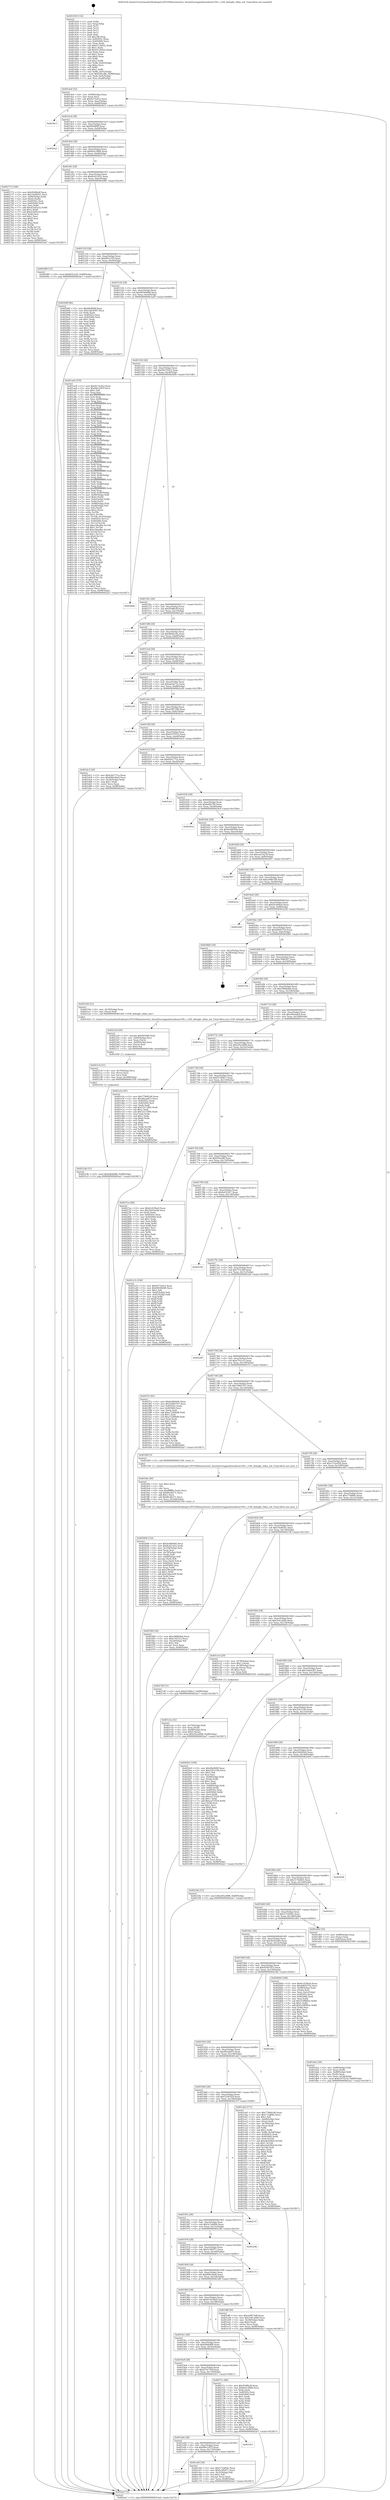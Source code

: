 digraph "0x401430" {
  label = "0x401430 (/mnt/c/Users/mathe/Desktop/tcc/POCII/binaries/extr_linuxdriversgpudrmradeonr100.c_r100_debugfs_rbbm_init_Final-ollvm.out::main(0))"
  labelloc = "t"
  node[shape=record]

  Entry [label="",width=0.3,height=0.3,shape=circle,fillcolor=black,style=filled]
  "0x4014a4" [label="{
     0x4014a4 [32]\l
     | [instrs]\l
     &nbsp;&nbsp;0x4014a4 \<+6\>: mov -0x98(%rbp),%eax\l
     &nbsp;&nbsp;0x4014aa \<+2\>: mov %eax,%ecx\l
     &nbsp;&nbsp;0x4014ac \<+6\>: sub $0x8273a9c2,%ecx\l
     &nbsp;&nbsp;0x4014b2 \<+6\>: mov %eax,-0xac(%rbp)\l
     &nbsp;&nbsp;0x4014b8 \<+6\>: mov %ecx,-0xb0(%rbp)\l
     &nbsp;&nbsp;0x4014be \<+6\>: je 00000000004028c2 \<main+0x1492\>\l
  }"]
  "0x4028c2" [label="{
     0x4028c2\l
  }", style=dashed]
  "0x4014c4" [label="{
     0x4014c4 [28]\l
     | [instrs]\l
     &nbsp;&nbsp;0x4014c4 \<+5\>: jmp 00000000004014c9 \<main+0x99\>\l
     &nbsp;&nbsp;0x4014c9 \<+6\>: mov -0xac(%rbp),%eax\l
     &nbsp;&nbsp;0x4014cf \<+5\>: sub $0x84ef6f4f,%eax\l
     &nbsp;&nbsp;0x4014d4 \<+6\>: mov %eax,-0xb4(%rbp)\l
     &nbsp;&nbsp;0x4014da \<+6\>: je 00000000004029a3 \<main+0x1573\>\l
  }"]
  Exit [label="",width=0.3,height=0.3,shape=circle,fillcolor=black,style=filled,peripheries=2]
  "0x4029a3" [label="{
     0x4029a3\l
  }", style=dashed]
  "0x4014e0" [label="{
     0x4014e0 [28]\l
     | [instrs]\l
     &nbsp;&nbsp;0x4014e0 \<+5\>: jmp 00000000004014e5 \<main+0xb5\>\l
     &nbsp;&nbsp;0x4014e5 \<+6\>: mov -0xac(%rbp),%eax\l
     &nbsp;&nbsp;0x4014eb \<+5\>: sub $0x8c0c3808,%eax\l
     &nbsp;&nbsp;0x4014f0 \<+6\>: mov %eax,-0xb8(%rbp)\l
     &nbsp;&nbsp;0x4014f6 \<+6\>: je 0000000000402772 \<main+0x1342\>\l
  }"]
  "0x4021db" [label="{
     0x4021db [15]\l
     | [instrs]\l
     &nbsp;&nbsp;0x4021db \<+10\>: movl $0x64bbf4f8,-0x98(%rbp)\l
     &nbsp;&nbsp;0x4021e5 \<+5\>: jmp 0000000000402ae7 \<main+0x16b7\>\l
  }"]
  "0x402772" [label="{
     0x402772 [109]\l
     | [instrs]\l
     &nbsp;&nbsp;0x402772 \<+5\>: mov $0x950f8cdf,%eax\l
     &nbsp;&nbsp;0x402777 \<+5\>: mov $0x19a9f201,%ecx\l
     &nbsp;&nbsp;0x40277c \<+7\>: mov -0x90(%rbp),%rdx\l
     &nbsp;&nbsp;0x402783 \<+6\>: movl $0x0,(%rdx)\l
     &nbsp;&nbsp;0x402789 \<+7\>: mov 0x40505c,%esi\l
     &nbsp;&nbsp;0x402790 \<+7\>: mov 0x405060,%edi\l
     &nbsp;&nbsp;0x402797 \<+3\>: mov %esi,%r8d\l
     &nbsp;&nbsp;0x40279a \<+7\>: add $0x432d5a32,%r8d\l
     &nbsp;&nbsp;0x4027a1 \<+4\>: sub $0x1,%r8d\l
     &nbsp;&nbsp;0x4027a5 \<+7\>: sub $0x432d5a32,%r8d\l
     &nbsp;&nbsp;0x4027ac \<+4\>: imul %r8d,%esi\l
     &nbsp;&nbsp;0x4027b0 \<+3\>: and $0x1,%esi\l
     &nbsp;&nbsp;0x4027b3 \<+3\>: cmp $0x0,%esi\l
     &nbsp;&nbsp;0x4027b6 \<+4\>: sete %r9b\l
     &nbsp;&nbsp;0x4027ba \<+3\>: cmp $0xa,%edi\l
     &nbsp;&nbsp;0x4027bd \<+4\>: setl %r10b\l
     &nbsp;&nbsp;0x4027c1 \<+3\>: mov %r9b,%r11b\l
     &nbsp;&nbsp;0x4027c4 \<+3\>: and %r10b,%r11b\l
     &nbsp;&nbsp;0x4027c7 \<+3\>: xor %r10b,%r9b\l
     &nbsp;&nbsp;0x4027ca \<+3\>: or %r9b,%r11b\l
     &nbsp;&nbsp;0x4027cd \<+4\>: test $0x1,%r11b\l
     &nbsp;&nbsp;0x4027d1 \<+3\>: cmovne %ecx,%eax\l
     &nbsp;&nbsp;0x4027d4 \<+6\>: mov %eax,-0x98(%rbp)\l
     &nbsp;&nbsp;0x4027da \<+5\>: jmp 0000000000402ae7 \<main+0x16b7\>\l
  }"]
  "0x4014fc" [label="{
     0x4014fc [28]\l
     | [instrs]\l
     &nbsp;&nbsp;0x4014fc \<+5\>: jmp 0000000000401501 \<main+0xd1\>\l
     &nbsp;&nbsp;0x401501 \<+6\>: mov -0xac(%rbp),%eax\l
     &nbsp;&nbsp;0x401507 \<+5\>: sub $0x8cd21422,%eax\l
     &nbsp;&nbsp;0x40150c \<+6\>: mov %eax,-0xbc(%rbp)\l
     &nbsp;&nbsp;0x401512 \<+6\>: je 0000000000402080 \<main+0xc50\>\l
  }"]
  "0x4021c6" [label="{
     0x4021c6 [21]\l
     | [instrs]\l
     &nbsp;&nbsp;0x4021c6 \<+4\>: mov -0x70(%rbp),%rcx\l
     &nbsp;&nbsp;0x4021ca \<+3\>: mov (%rcx),%rcx\l
     &nbsp;&nbsp;0x4021cd \<+3\>: mov %rcx,%rdi\l
     &nbsp;&nbsp;0x4021d0 \<+6\>: mov %eax,-0x188(%rbp)\l
     &nbsp;&nbsp;0x4021d6 \<+5\>: call 0000000000401030 \<free@plt\>\l
     | [calls]\l
     &nbsp;&nbsp;0x401030 \{1\} (unknown)\l
  }"]
  "0x402080" [label="{
     0x402080 [15]\l
     | [instrs]\l
     &nbsp;&nbsp;0x402080 \<+10\>: movl $0x8f1fc229,-0x98(%rbp)\l
     &nbsp;&nbsp;0x40208a \<+5\>: jmp 0000000000402ae7 \<main+0x16b7\>\l
  }"]
  "0x401518" [label="{
     0x401518 [28]\l
     | [instrs]\l
     &nbsp;&nbsp;0x401518 \<+5\>: jmp 000000000040151d \<main+0xed\>\l
     &nbsp;&nbsp;0x40151d \<+6\>: mov -0xac(%rbp),%eax\l
     &nbsp;&nbsp;0x401523 \<+5\>: sub $0x8f1fc229,%eax\l
     &nbsp;&nbsp;0x401528 \<+6\>: mov %eax,-0xc0(%rbp)\l
     &nbsp;&nbsp;0x40152e \<+6\>: je 000000000040208f \<main+0xc5f\>\l
  }"]
  "0x4021a9" [label="{
     0x4021a9 [29]\l
     | [instrs]\l
     &nbsp;&nbsp;0x4021a9 \<+10\>: movabs $0x4030d6,%rdi\l
     &nbsp;&nbsp;0x4021b3 \<+4\>: mov -0x60(%rbp),%rcx\l
     &nbsp;&nbsp;0x4021b7 \<+2\>: mov %eax,(%rcx)\l
     &nbsp;&nbsp;0x4021b9 \<+4\>: mov -0x60(%rbp),%rcx\l
     &nbsp;&nbsp;0x4021bd \<+2\>: mov (%rcx),%esi\l
     &nbsp;&nbsp;0x4021bf \<+2\>: mov $0x0,%al\l
     &nbsp;&nbsp;0x4021c1 \<+5\>: call 0000000000401040 \<printf@plt\>\l
     | [calls]\l
     &nbsp;&nbsp;0x401040 \{1\} (unknown)\l
  }"]
  "0x40208f" [label="{
     0x40208f [86]\l
     | [instrs]\l
     &nbsp;&nbsp;0x40208f \<+5\>: mov $0x84ef6f4f,%eax\l
     &nbsp;&nbsp;0x402094 \<+5\>: mov $0x1ddc6387,%ecx\l
     &nbsp;&nbsp;0x402099 \<+2\>: xor %edx,%edx\l
     &nbsp;&nbsp;0x40209b \<+7\>: mov 0x40505c,%esi\l
     &nbsp;&nbsp;0x4020a2 \<+7\>: mov 0x405060,%edi\l
     &nbsp;&nbsp;0x4020a9 \<+3\>: sub $0x1,%edx\l
     &nbsp;&nbsp;0x4020ac \<+3\>: mov %esi,%r8d\l
     &nbsp;&nbsp;0x4020af \<+3\>: add %edx,%r8d\l
     &nbsp;&nbsp;0x4020b2 \<+4\>: imul %r8d,%esi\l
     &nbsp;&nbsp;0x4020b6 \<+3\>: and $0x1,%esi\l
     &nbsp;&nbsp;0x4020b9 \<+3\>: cmp $0x0,%esi\l
     &nbsp;&nbsp;0x4020bc \<+4\>: sete %r9b\l
     &nbsp;&nbsp;0x4020c0 \<+3\>: cmp $0xa,%edi\l
     &nbsp;&nbsp;0x4020c3 \<+4\>: setl %r10b\l
     &nbsp;&nbsp;0x4020c7 \<+3\>: mov %r9b,%r11b\l
     &nbsp;&nbsp;0x4020ca \<+3\>: and %r10b,%r11b\l
     &nbsp;&nbsp;0x4020cd \<+3\>: xor %r10b,%r9b\l
     &nbsp;&nbsp;0x4020d0 \<+3\>: or %r9b,%r11b\l
     &nbsp;&nbsp;0x4020d3 \<+4\>: test $0x1,%r11b\l
     &nbsp;&nbsp;0x4020d7 \<+3\>: cmovne %ecx,%eax\l
     &nbsp;&nbsp;0x4020da \<+6\>: mov %eax,-0x98(%rbp)\l
     &nbsp;&nbsp;0x4020e0 \<+5\>: jmp 0000000000402ae7 \<main+0x16b7\>\l
  }"]
  "0x401534" [label="{
     0x401534 [28]\l
     | [instrs]\l
     &nbsp;&nbsp;0x401534 \<+5\>: jmp 0000000000401539 \<main+0x109\>\l
     &nbsp;&nbsp;0x401539 \<+6\>: mov -0xac(%rbp),%eax\l
     &nbsp;&nbsp;0x40153f \<+5\>: sub $0x94569d48,%eax\l
     &nbsp;&nbsp;0x401544 \<+6\>: mov %eax,-0xc4(%rbp)\l
     &nbsp;&nbsp;0x40154a \<+6\>: je 0000000000401ae8 \<main+0x6b8\>\l
  }"]
  "0x402006" [label="{
     0x402006 [122]\l
     | [instrs]\l
     &nbsp;&nbsp;0x402006 \<+5\>: mov $0xbc840444,%ecx\l
     &nbsp;&nbsp;0x40200b \<+5\>: mov $0x8cd21422,%edx\l
     &nbsp;&nbsp;0x402010 \<+6\>: mov -0x184(%rbp),%esi\l
     &nbsp;&nbsp;0x402016 \<+3\>: imul %eax,%esi\l
     &nbsp;&nbsp;0x402019 \<+4\>: mov -0x70(%rbp),%rdi\l
     &nbsp;&nbsp;0x40201d \<+3\>: mov (%rdi),%rdi\l
     &nbsp;&nbsp;0x402020 \<+4\>: mov -0x68(%rbp),%r8\l
     &nbsp;&nbsp;0x402024 \<+3\>: movslq (%r8),%r8\l
     &nbsp;&nbsp;0x402027 \<+4\>: mov %esi,(%rdi,%r8,4)\l
     &nbsp;&nbsp;0x40202b \<+7\>: mov 0x40505c,%eax\l
     &nbsp;&nbsp;0x402032 \<+7\>: mov 0x405060,%esi\l
     &nbsp;&nbsp;0x402039 \<+3\>: mov %eax,%r9d\l
     &nbsp;&nbsp;0x40203c \<+7\>: sub $0x558a2e99,%r9d\l
     &nbsp;&nbsp;0x402043 \<+4\>: sub $0x1,%r9d\l
     &nbsp;&nbsp;0x402047 \<+7\>: add $0x558a2e99,%r9d\l
     &nbsp;&nbsp;0x40204e \<+4\>: imul %r9d,%eax\l
     &nbsp;&nbsp;0x402052 \<+3\>: and $0x1,%eax\l
     &nbsp;&nbsp;0x402055 \<+3\>: cmp $0x0,%eax\l
     &nbsp;&nbsp;0x402058 \<+4\>: sete %r10b\l
     &nbsp;&nbsp;0x40205c \<+3\>: cmp $0xa,%esi\l
     &nbsp;&nbsp;0x40205f \<+4\>: setl %r11b\l
     &nbsp;&nbsp;0x402063 \<+3\>: mov %r10b,%bl\l
     &nbsp;&nbsp;0x402066 \<+3\>: and %r11b,%bl\l
     &nbsp;&nbsp;0x402069 \<+3\>: xor %r11b,%r10b\l
     &nbsp;&nbsp;0x40206c \<+3\>: or %r10b,%bl\l
     &nbsp;&nbsp;0x40206f \<+3\>: test $0x1,%bl\l
     &nbsp;&nbsp;0x402072 \<+3\>: cmovne %edx,%ecx\l
     &nbsp;&nbsp;0x402075 \<+6\>: mov %ecx,-0x98(%rbp)\l
     &nbsp;&nbsp;0x40207b \<+5\>: jmp 0000000000402ae7 \<main+0x16b7\>\l
  }"]
  "0x401ae8" [label="{
     0x401ae8 [376]\l
     | [instrs]\l
     &nbsp;&nbsp;0x401ae8 \<+5\>: mov $0x8273a9c2,%eax\l
     &nbsp;&nbsp;0x401aed \<+5\>: mov $0x68e1287f,%ecx\l
     &nbsp;&nbsp;0x401af2 \<+2\>: mov $0x1,%dl\l
     &nbsp;&nbsp;0x401af4 \<+3\>: mov %rsp,%rsi\l
     &nbsp;&nbsp;0x401af7 \<+4\>: add $0xfffffffffffffff0,%rsi\l
     &nbsp;&nbsp;0x401afb \<+3\>: mov %rsi,%rsp\l
     &nbsp;&nbsp;0x401afe \<+7\>: mov %rsi,-0x90(%rbp)\l
     &nbsp;&nbsp;0x401b05 \<+3\>: mov %rsp,%rsi\l
     &nbsp;&nbsp;0x401b08 \<+4\>: add $0xfffffffffffffff0,%rsi\l
     &nbsp;&nbsp;0x401b0c \<+3\>: mov %rsi,%rsp\l
     &nbsp;&nbsp;0x401b0f \<+3\>: mov %rsp,%rdi\l
     &nbsp;&nbsp;0x401b12 \<+4\>: add $0xfffffffffffffff0,%rdi\l
     &nbsp;&nbsp;0x401b16 \<+3\>: mov %rdi,%rsp\l
     &nbsp;&nbsp;0x401b19 \<+7\>: mov %rdi,-0x88(%rbp)\l
     &nbsp;&nbsp;0x401b20 \<+3\>: mov %rsp,%rdi\l
     &nbsp;&nbsp;0x401b23 \<+4\>: add $0xfffffffffffffff0,%rdi\l
     &nbsp;&nbsp;0x401b27 \<+3\>: mov %rdi,%rsp\l
     &nbsp;&nbsp;0x401b2a \<+4\>: mov %rdi,-0x80(%rbp)\l
     &nbsp;&nbsp;0x401b2e \<+3\>: mov %rsp,%rdi\l
     &nbsp;&nbsp;0x401b31 \<+4\>: add $0xfffffffffffffff0,%rdi\l
     &nbsp;&nbsp;0x401b35 \<+3\>: mov %rdi,%rsp\l
     &nbsp;&nbsp;0x401b38 \<+4\>: mov %rdi,-0x78(%rbp)\l
     &nbsp;&nbsp;0x401b3c \<+3\>: mov %rsp,%rdi\l
     &nbsp;&nbsp;0x401b3f \<+4\>: add $0xfffffffffffffff0,%rdi\l
     &nbsp;&nbsp;0x401b43 \<+3\>: mov %rdi,%rsp\l
     &nbsp;&nbsp;0x401b46 \<+4\>: mov %rdi,-0x70(%rbp)\l
     &nbsp;&nbsp;0x401b4a \<+3\>: mov %rsp,%rdi\l
     &nbsp;&nbsp;0x401b4d \<+4\>: add $0xfffffffffffffff0,%rdi\l
     &nbsp;&nbsp;0x401b51 \<+3\>: mov %rdi,%rsp\l
     &nbsp;&nbsp;0x401b54 \<+4\>: mov %rdi,-0x68(%rbp)\l
     &nbsp;&nbsp;0x401b58 \<+3\>: mov %rsp,%rdi\l
     &nbsp;&nbsp;0x401b5b \<+4\>: add $0xfffffffffffffff0,%rdi\l
     &nbsp;&nbsp;0x401b5f \<+3\>: mov %rdi,%rsp\l
     &nbsp;&nbsp;0x401b62 \<+4\>: mov %rdi,-0x60(%rbp)\l
     &nbsp;&nbsp;0x401b66 \<+3\>: mov %rsp,%rdi\l
     &nbsp;&nbsp;0x401b69 \<+4\>: add $0xfffffffffffffff0,%rdi\l
     &nbsp;&nbsp;0x401b6d \<+3\>: mov %rdi,%rsp\l
     &nbsp;&nbsp;0x401b70 \<+4\>: mov %rdi,-0x58(%rbp)\l
     &nbsp;&nbsp;0x401b74 \<+3\>: mov %rsp,%rdi\l
     &nbsp;&nbsp;0x401b77 \<+4\>: add $0xfffffffffffffff0,%rdi\l
     &nbsp;&nbsp;0x401b7b \<+3\>: mov %rdi,%rsp\l
     &nbsp;&nbsp;0x401b7e \<+4\>: mov %rdi,-0x50(%rbp)\l
     &nbsp;&nbsp;0x401b82 \<+3\>: mov %rsp,%rdi\l
     &nbsp;&nbsp;0x401b85 \<+4\>: add $0xfffffffffffffff0,%rdi\l
     &nbsp;&nbsp;0x401b89 \<+3\>: mov %rdi,%rsp\l
     &nbsp;&nbsp;0x401b8c \<+4\>: mov %rdi,-0x48(%rbp)\l
     &nbsp;&nbsp;0x401b90 \<+3\>: mov %rsp,%rdi\l
     &nbsp;&nbsp;0x401b93 \<+4\>: add $0xfffffffffffffff0,%rdi\l
     &nbsp;&nbsp;0x401b97 \<+3\>: mov %rdi,%rsp\l
     &nbsp;&nbsp;0x401b9a \<+4\>: mov %rdi,-0x40(%rbp)\l
     &nbsp;&nbsp;0x401b9e \<+7\>: mov -0x90(%rbp),%rdi\l
     &nbsp;&nbsp;0x401ba5 \<+6\>: movl $0x0,(%rdi)\l
     &nbsp;&nbsp;0x401bab \<+7\>: mov -0x9c(%rbp),%r8d\l
     &nbsp;&nbsp;0x401bb2 \<+3\>: mov %r8d,(%rsi)\l
     &nbsp;&nbsp;0x401bb5 \<+7\>: mov -0x88(%rbp),%rdi\l
     &nbsp;&nbsp;0x401bbc \<+7\>: mov -0xa8(%rbp),%r9\l
     &nbsp;&nbsp;0x401bc3 \<+3\>: mov %r9,(%rdi)\l
     &nbsp;&nbsp;0x401bc6 \<+3\>: cmpl $0x2,(%rsi)\l
     &nbsp;&nbsp;0x401bc9 \<+4\>: setne %r10b\l
     &nbsp;&nbsp;0x401bcd \<+4\>: and $0x1,%r10b\l
     &nbsp;&nbsp;0x401bd1 \<+4\>: mov %r10b,-0x35(%rbp)\l
     &nbsp;&nbsp;0x401bd5 \<+8\>: mov 0x40505c,%r11d\l
     &nbsp;&nbsp;0x401bdd \<+7\>: mov 0x405060,%ebx\l
     &nbsp;&nbsp;0x401be4 \<+3\>: mov %r11d,%r14d\l
     &nbsp;&nbsp;0x401be7 \<+7\>: sub $0xa3daafbe,%r14d\l
     &nbsp;&nbsp;0x401bee \<+4\>: sub $0x1,%r14d\l
     &nbsp;&nbsp;0x401bf2 \<+7\>: add $0xa3daafbe,%r14d\l
     &nbsp;&nbsp;0x401bf9 \<+4\>: imul %r14d,%r11d\l
     &nbsp;&nbsp;0x401bfd \<+4\>: and $0x1,%r11d\l
     &nbsp;&nbsp;0x401c01 \<+4\>: cmp $0x0,%r11d\l
     &nbsp;&nbsp;0x401c05 \<+4\>: sete %r10b\l
     &nbsp;&nbsp;0x401c09 \<+3\>: cmp $0xa,%ebx\l
     &nbsp;&nbsp;0x401c0c \<+4\>: setl %r15b\l
     &nbsp;&nbsp;0x401c10 \<+3\>: mov %r10b,%r12b\l
     &nbsp;&nbsp;0x401c13 \<+4\>: xor $0xff,%r12b\l
     &nbsp;&nbsp;0x401c17 \<+3\>: mov %r15b,%r13b\l
     &nbsp;&nbsp;0x401c1a \<+4\>: xor $0xff,%r13b\l
     &nbsp;&nbsp;0x401c1e \<+3\>: xor $0x1,%dl\l
     &nbsp;&nbsp;0x401c21 \<+3\>: mov %r12b,%sil\l
     &nbsp;&nbsp;0x401c24 \<+4\>: and $0xff,%sil\l
     &nbsp;&nbsp;0x401c28 \<+3\>: and %dl,%r10b\l
     &nbsp;&nbsp;0x401c2b \<+3\>: mov %r13b,%dil\l
     &nbsp;&nbsp;0x401c2e \<+4\>: and $0xff,%dil\l
     &nbsp;&nbsp;0x401c32 \<+3\>: and %dl,%r15b\l
     &nbsp;&nbsp;0x401c35 \<+3\>: or %r10b,%sil\l
     &nbsp;&nbsp;0x401c38 \<+3\>: or %r15b,%dil\l
     &nbsp;&nbsp;0x401c3b \<+3\>: xor %dil,%sil\l
     &nbsp;&nbsp;0x401c3e \<+3\>: or %r13b,%r12b\l
     &nbsp;&nbsp;0x401c41 \<+4\>: xor $0xff,%r12b\l
     &nbsp;&nbsp;0x401c45 \<+3\>: or $0x1,%dl\l
     &nbsp;&nbsp;0x401c48 \<+3\>: and %dl,%r12b\l
     &nbsp;&nbsp;0x401c4b \<+3\>: or %r12b,%sil\l
     &nbsp;&nbsp;0x401c4e \<+4\>: test $0x1,%sil\l
     &nbsp;&nbsp;0x401c52 \<+3\>: cmovne %ecx,%eax\l
     &nbsp;&nbsp;0x401c55 \<+6\>: mov %eax,-0x98(%rbp)\l
     &nbsp;&nbsp;0x401c5b \<+5\>: jmp 0000000000402ae7 \<main+0x16b7\>\l
  }"]
  "0x401550" [label="{
     0x401550 [28]\l
     | [instrs]\l
     &nbsp;&nbsp;0x401550 \<+5\>: jmp 0000000000401555 \<main+0x125\>\l
     &nbsp;&nbsp;0x401555 \<+6\>: mov -0xac(%rbp),%eax\l
     &nbsp;&nbsp;0x40155b \<+5\>: sub $0x94a793e3,%eax\l
     &nbsp;&nbsp;0x401560 \<+6\>: mov %eax,-0xc8(%rbp)\l
     &nbsp;&nbsp;0x401566 \<+6\>: je 000000000040260b \<main+0x11db\>\l
  }"]
  "0x401fde" [label="{
     0x401fde [40]\l
     | [instrs]\l
     &nbsp;&nbsp;0x401fde \<+5\>: mov $0x2,%ecx\l
     &nbsp;&nbsp;0x401fe3 \<+1\>: cltd\l
     &nbsp;&nbsp;0x401fe4 \<+2\>: idiv %ecx\l
     &nbsp;&nbsp;0x401fe6 \<+6\>: imul $0xfffffffe,%edx,%ecx\l
     &nbsp;&nbsp;0x401fec \<+6\>: sub $0xf6cdb271,%ecx\l
     &nbsp;&nbsp;0x401ff2 \<+3\>: add $0x1,%ecx\l
     &nbsp;&nbsp;0x401ff5 \<+6\>: add $0xf6cdb271,%ecx\l
     &nbsp;&nbsp;0x401ffb \<+6\>: mov %ecx,-0x184(%rbp)\l
     &nbsp;&nbsp;0x402001 \<+5\>: call 0000000000401160 \<next_i\>\l
     | [calls]\l
     &nbsp;&nbsp;0x401160 \{1\} (/mnt/c/Users/mathe/Desktop/tcc/POCII/binaries/extr_linuxdriversgpudrmradeonr100.c_r100_debugfs_rbbm_init_Final-ollvm.out::next_i)\l
  }"]
  "0x40260b" [label="{
     0x40260b\l
  }", style=dashed]
  "0x40156c" [label="{
     0x40156c [28]\l
     | [instrs]\l
     &nbsp;&nbsp;0x40156c \<+5\>: jmp 0000000000401571 \<main+0x141\>\l
     &nbsp;&nbsp;0x401571 \<+6\>: mov -0xac(%rbp),%eax\l
     &nbsp;&nbsp;0x401577 \<+5\>: sub $0x950f8cdf,%eax\l
     &nbsp;&nbsp;0x40157c \<+6\>: mov %eax,-0xcc(%rbp)\l
     &nbsp;&nbsp;0x401582 \<+6\>: je 0000000000402ab3 \<main+0x1683\>\l
  }"]
  "0x401e3a" [label="{
     0x401e3a [32]\l
     | [instrs]\l
     &nbsp;&nbsp;0x401e3a \<+4\>: mov -0x70(%rbp),%rdi\l
     &nbsp;&nbsp;0x401e3e \<+3\>: mov %rax,(%rdi)\l
     &nbsp;&nbsp;0x401e41 \<+4\>: mov -0x68(%rbp),%rax\l
     &nbsp;&nbsp;0x401e45 \<+6\>: movl $0x0,(%rax)\l
     &nbsp;&nbsp;0x401e4b \<+10\>: movl $0xe95ce898,-0x98(%rbp)\l
     &nbsp;&nbsp;0x401e55 \<+5\>: jmp 0000000000402ae7 \<main+0x16b7\>\l
  }"]
  "0x402ab3" [label="{
     0x402ab3\l
  }", style=dashed]
  "0x401588" [label="{
     0x401588 [28]\l
     | [instrs]\l
     &nbsp;&nbsp;0x401588 \<+5\>: jmp 000000000040158d \<main+0x15d\>\l
     &nbsp;&nbsp;0x40158d \<+6\>: mov -0xac(%rbp),%eax\l
     &nbsp;&nbsp;0x401593 \<+5\>: sub $0x9bf02c0a,%eax\l
     &nbsp;&nbsp;0x401598 \<+6\>: mov %eax,-0xd0(%rbp)\l
     &nbsp;&nbsp;0x40159e \<+6\>: je 00000000004024a3 \<main+0x1073\>\l
  }"]
  "0x401da5" [label="{
     0x401da5 [30]\l
     | [instrs]\l
     &nbsp;&nbsp;0x401da5 \<+4\>: mov -0x80(%rbp),%rdi\l
     &nbsp;&nbsp;0x401da9 \<+2\>: mov %eax,(%rdi)\l
     &nbsp;&nbsp;0x401dab \<+4\>: mov -0x80(%rbp),%rdi\l
     &nbsp;&nbsp;0x401daf \<+2\>: mov (%rdi),%eax\l
     &nbsp;&nbsp;0x401db1 \<+3\>: mov %eax,-0x34(%rbp)\l
     &nbsp;&nbsp;0x401db4 \<+10\>: movl $0xb197f21b,-0x98(%rbp)\l
     &nbsp;&nbsp;0x401dbe \<+5\>: jmp 0000000000402ae7 \<main+0x16b7\>\l
  }"]
  "0x4024a3" [label="{
     0x4024a3\l
  }", style=dashed]
  "0x4015a4" [label="{
     0x4015a4 [28]\l
     | [instrs]\l
     &nbsp;&nbsp;0x4015a4 \<+5\>: jmp 00000000004015a9 \<main+0x179\>\l
     &nbsp;&nbsp;0x4015a9 \<+6\>: mov -0xac(%rbp),%eax\l
     &nbsp;&nbsp;0x4015af \<+5\>: sub $0xa6a5e7a6,%eax\l
     &nbsp;&nbsp;0x4015b4 \<+6\>: mov %eax,-0xd4(%rbp)\l
     &nbsp;&nbsp;0x4015ba \<+6\>: je 00000000004026b2 \<main+0x1282\>\l
  }"]
  "0x401a20" [label="{
     0x401a20\l
  }", style=dashed]
  "0x4026b2" [label="{
     0x4026b2\l
  }", style=dashed]
  "0x4015c0" [label="{
     0x4015c0 [28]\l
     | [instrs]\l
     &nbsp;&nbsp;0x4015c0 \<+5\>: jmp 00000000004015c5 \<main+0x195\>\l
     &nbsp;&nbsp;0x4015c5 \<+6\>: mov -0xac(%rbp),%eax\l
     &nbsp;&nbsp;0x4015cb \<+5\>: sub $0xadc6a71e,%eax\l
     &nbsp;&nbsp;0x4015d0 \<+6\>: mov %eax,-0xd8(%rbp)\l
     &nbsp;&nbsp;0x4015d6 \<+6\>: je 0000000000402a28 \<main+0x15f8\>\l
  }"]
  "0x401c60" [label="{
     0x401c60 [30]\l
     | [instrs]\l
     &nbsp;&nbsp;0x401c60 \<+5\>: mov $0x371b85fe,%eax\l
     &nbsp;&nbsp;0x401c65 \<+5\>: mov $0x5c385f71,%ecx\l
     &nbsp;&nbsp;0x401c6a \<+3\>: mov -0x35(%rbp),%dl\l
     &nbsp;&nbsp;0x401c6d \<+3\>: test $0x1,%dl\l
     &nbsp;&nbsp;0x401c70 \<+3\>: cmovne %ecx,%eax\l
     &nbsp;&nbsp;0x401c73 \<+6\>: mov %eax,-0x98(%rbp)\l
     &nbsp;&nbsp;0x401c79 \<+5\>: jmp 0000000000402ae7 \<main+0x16b7\>\l
  }"]
  "0x402a28" [label="{
     0x402a28\l
  }", style=dashed]
  "0x4015dc" [label="{
     0x4015dc [28]\l
     | [instrs]\l
     &nbsp;&nbsp;0x4015dc \<+5\>: jmp 00000000004015e1 \<main+0x1b1\>\l
     &nbsp;&nbsp;0x4015e1 \<+6\>: mov -0xac(%rbp),%eax\l
     &nbsp;&nbsp;0x4015e7 \<+5\>: sub $0xae9873d8,%eax\l
     &nbsp;&nbsp;0x4015ec \<+6\>: mov %eax,-0xdc(%rbp)\l
     &nbsp;&nbsp;0x4015f2 \<+6\>: je 000000000040261a \<main+0x11ea\>\l
  }"]
  "0x401a04" [label="{
     0x401a04 [28]\l
     | [instrs]\l
     &nbsp;&nbsp;0x401a04 \<+5\>: jmp 0000000000401a09 \<main+0x5d9\>\l
     &nbsp;&nbsp;0x401a09 \<+6\>: mov -0xac(%rbp),%eax\l
     &nbsp;&nbsp;0x401a0f \<+5\>: sub $0x68e1287f,%eax\l
     &nbsp;&nbsp;0x401a14 \<+6\>: mov %eax,-0x174(%rbp)\l
     &nbsp;&nbsp;0x401a1a \<+6\>: je 0000000000401c60 \<main+0x830\>\l
  }"]
  "0x40261a" [label="{
     0x40261a\l
  }", style=dashed]
  "0x4015f8" [label="{
     0x4015f8 [28]\l
     | [instrs]\l
     &nbsp;&nbsp;0x4015f8 \<+5\>: jmp 00000000004015fd \<main+0x1cd\>\l
     &nbsp;&nbsp;0x4015fd \<+6\>: mov -0xac(%rbp),%eax\l
     &nbsp;&nbsp;0x401603 \<+5\>: sub $0xb197f21b,%eax\l
     &nbsp;&nbsp;0x401608 \<+6\>: mov %eax,-0xe0(%rbp)\l
     &nbsp;&nbsp;0x40160e \<+6\>: je 0000000000401dc3 \<main+0x993\>\l
  }"]
  "0x401d11" [label="{
     0x401d11\l
  }", style=dashed]
  "0x401dc3" [label="{
     0x401dc3 [30]\l
     | [instrs]\l
     &nbsp;&nbsp;0x401dc3 \<+5\>: mov $0xb2b177ca,%eax\l
     &nbsp;&nbsp;0x401dc8 \<+5\>: mov $0x606e3be6,%ecx\l
     &nbsp;&nbsp;0x401dcd \<+3\>: mov -0x34(%rbp),%edx\l
     &nbsp;&nbsp;0x401dd0 \<+3\>: cmp $0x1,%edx\l
     &nbsp;&nbsp;0x401dd3 \<+3\>: cmovl %ecx,%eax\l
     &nbsp;&nbsp;0x401dd6 \<+6\>: mov %eax,-0x98(%rbp)\l
     &nbsp;&nbsp;0x401ddc \<+5\>: jmp 0000000000402ae7 \<main+0x16b7\>\l
  }"]
  "0x401614" [label="{
     0x401614 [28]\l
     | [instrs]\l
     &nbsp;&nbsp;0x401614 \<+5\>: jmp 0000000000401619 \<main+0x1e9\>\l
     &nbsp;&nbsp;0x401619 \<+6\>: mov -0xac(%rbp),%eax\l
     &nbsp;&nbsp;0x40161f \<+5\>: sub $0xb2b177ca,%eax\l
     &nbsp;&nbsp;0x401624 \<+6\>: mov %eax,-0xe4(%rbp)\l
     &nbsp;&nbsp;0x40162a \<+6\>: je 0000000000401de1 \<main+0x9b1\>\l
  }"]
  "0x4019e8" [label="{
     0x4019e8 [28]\l
     | [instrs]\l
     &nbsp;&nbsp;0x4019e8 \<+5\>: jmp 00000000004019ed \<main+0x5bd\>\l
     &nbsp;&nbsp;0x4019ed \<+6\>: mov -0xac(%rbp),%eax\l
     &nbsp;&nbsp;0x4019f3 \<+5\>: sub $0x67d175ef,%eax\l
     &nbsp;&nbsp;0x4019f8 \<+6\>: mov %eax,-0x170(%rbp)\l
     &nbsp;&nbsp;0x4019fe \<+6\>: je 0000000000401d11 \<main+0x8e1\>\l
  }"]
  "0x401de1" [label="{
     0x401de1\l
  }", style=dashed]
  "0x401630" [label="{
     0x401630 [28]\l
     | [instrs]\l
     &nbsp;&nbsp;0x401630 \<+5\>: jmp 0000000000401635 \<main+0x205\>\l
     &nbsp;&nbsp;0x401635 \<+6\>: mov -0xac(%rbp),%eax\l
     &nbsp;&nbsp;0x40163b \<+5\>: sub $0xbaf6a7f0,%eax\l
     &nbsp;&nbsp;0x401640 \<+6\>: mov %eax,-0xe8(%rbp)\l
     &nbsp;&nbsp;0x401646 \<+6\>: je 00000000004029cd \<main+0x159d\>\l
  }"]
  "0x40271c" [label="{
     0x40271c [86]\l
     | [instrs]\l
     &nbsp;&nbsp;0x40271c \<+5\>: mov $0x950f8cdf,%eax\l
     &nbsp;&nbsp;0x402721 \<+5\>: mov $0x8c0c3808,%ecx\l
     &nbsp;&nbsp;0x402726 \<+2\>: xor %edx,%edx\l
     &nbsp;&nbsp;0x402728 \<+7\>: mov 0x40505c,%esi\l
     &nbsp;&nbsp;0x40272f \<+7\>: mov 0x405060,%edi\l
     &nbsp;&nbsp;0x402736 \<+3\>: sub $0x1,%edx\l
     &nbsp;&nbsp;0x402739 \<+3\>: mov %esi,%r8d\l
     &nbsp;&nbsp;0x40273c \<+3\>: add %edx,%r8d\l
     &nbsp;&nbsp;0x40273f \<+4\>: imul %r8d,%esi\l
     &nbsp;&nbsp;0x402743 \<+3\>: and $0x1,%esi\l
     &nbsp;&nbsp;0x402746 \<+3\>: cmp $0x0,%esi\l
     &nbsp;&nbsp;0x402749 \<+4\>: sete %r9b\l
     &nbsp;&nbsp;0x40274d \<+3\>: cmp $0xa,%edi\l
     &nbsp;&nbsp;0x402750 \<+4\>: setl %r10b\l
     &nbsp;&nbsp;0x402754 \<+3\>: mov %r9b,%r11b\l
     &nbsp;&nbsp;0x402757 \<+3\>: and %r10b,%r11b\l
     &nbsp;&nbsp;0x40275a \<+3\>: xor %r10b,%r9b\l
     &nbsp;&nbsp;0x40275d \<+3\>: or %r9b,%r11b\l
     &nbsp;&nbsp;0x402760 \<+4\>: test $0x1,%r11b\l
     &nbsp;&nbsp;0x402764 \<+3\>: cmovne %ecx,%eax\l
     &nbsp;&nbsp;0x402767 \<+6\>: mov %eax,-0x98(%rbp)\l
     &nbsp;&nbsp;0x40276d \<+5\>: jmp 0000000000402ae7 \<main+0x16b7\>\l
  }"]
  "0x4029cd" [label="{
     0x4029cd\l
  }", style=dashed]
  "0x40164c" [label="{
     0x40164c [28]\l
     | [instrs]\l
     &nbsp;&nbsp;0x40164c \<+5\>: jmp 0000000000401651 \<main+0x221\>\l
     &nbsp;&nbsp;0x401651 \<+6\>: mov -0xac(%rbp),%eax\l
     &nbsp;&nbsp;0x401657 \<+5\>: sub $0xbc840444,%eax\l
     &nbsp;&nbsp;0x40165c \<+6\>: mov %eax,-0xec(%rbp)\l
     &nbsp;&nbsp;0x401662 \<+6\>: je 000000000040294d \<main+0x151d\>\l
  }"]
  "0x4019cc" [label="{
     0x4019cc [28]\l
     | [instrs]\l
     &nbsp;&nbsp;0x4019cc \<+5\>: jmp 00000000004019d1 \<main+0x5a1\>\l
     &nbsp;&nbsp;0x4019d1 \<+6\>: mov -0xac(%rbp),%eax\l
     &nbsp;&nbsp;0x4019d7 \<+5\>: sub $0x64bbf4f8,%eax\l
     &nbsp;&nbsp;0x4019dc \<+6\>: mov %eax,-0x16c(%rbp)\l
     &nbsp;&nbsp;0x4019e2 \<+6\>: je 000000000040271c \<main+0x12ec\>\l
  }"]
  "0x40294d" [label="{
     0x40294d\l
  }", style=dashed]
  "0x401668" [label="{
     0x401668 [28]\l
     | [instrs]\l
     &nbsp;&nbsp;0x401668 \<+5\>: jmp 000000000040166d \<main+0x23d\>\l
     &nbsp;&nbsp;0x40166d \<+6\>: mov -0xac(%rbp),%eax\l
     &nbsp;&nbsp;0x401673 \<+5\>: sub $0xca27ba78,%eax\l
     &nbsp;&nbsp;0x401678 \<+6\>: mov %eax,-0xf0(%rbp)\l
     &nbsp;&nbsp;0x40167e \<+6\>: je 0000000000402907 \<main+0x14d7\>\l
  }"]
  "0x402acf" [label="{
     0x402acf\l
  }", style=dashed]
  "0x402907" [label="{
     0x402907\l
  }", style=dashed]
  "0x401684" [label="{
     0x401684 [28]\l
     | [instrs]\l
     &nbsp;&nbsp;0x401684 \<+5\>: jmp 0000000000401689 \<main+0x259\>\l
     &nbsp;&nbsp;0x401689 \<+6\>: mov -0xac(%rbp),%eax\l
     &nbsp;&nbsp;0x40168f \<+5\>: sub $0xce08b748,%eax\l
     &nbsp;&nbsp;0x401694 \<+6\>: mov %eax,-0xf4(%rbp)\l
     &nbsp;&nbsp;0x40169a \<+6\>: je 0000000000402a52 \<main+0x1622\>\l
  }"]
  "0x4019b0" [label="{
     0x4019b0 [28]\l
     | [instrs]\l
     &nbsp;&nbsp;0x4019b0 \<+5\>: jmp 00000000004019b5 \<main+0x585\>\l
     &nbsp;&nbsp;0x4019b5 \<+6\>: mov -0xac(%rbp),%eax\l
     &nbsp;&nbsp;0x4019bb \<+5\>: sub $0x61d19ba9,%eax\l
     &nbsp;&nbsp;0x4019c0 \<+6\>: mov %eax,-0x168(%rbp)\l
     &nbsp;&nbsp;0x4019c6 \<+6\>: je 0000000000402acf \<main+0x169f\>\l
  }"]
  "0x402a52" [label="{
     0x402a52\l
  }", style=dashed]
  "0x4016a0" [label="{
     0x4016a0 [28]\l
     | [instrs]\l
     &nbsp;&nbsp;0x4016a0 \<+5\>: jmp 00000000004016a5 \<main+0x275\>\l
     &nbsp;&nbsp;0x4016a5 \<+6\>: mov -0xac(%rbp),%eax\l
     &nbsp;&nbsp;0x4016ab \<+5\>: sub $0xd2c494a9,%eax\l
     &nbsp;&nbsp;0x4016b0 \<+6\>: mov %eax,-0xf8(%rbp)\l
     &nbsp;&nbsp;0x4016b6 \<+6\>: je 00000000004022d4 \<main+0xea4\>\l
  }"]
  "0x401dff" [label="{
     0x401dff [30]\l
     | [instrs]\l
     &nbsp;&nbsp;0x401dff \<+5\>: mov $0xae9873d8,%eax\l
     &nbsp;&nbsp;0x401e04 \<+5\>: mov $0x1b41a9d9,%ecx\l
     &nbsp;&nbsp;0x401e09 \<+3\>: mov -0x34(%rbp),%edx\l
     &nbsp;&nbsp;0x401e0c \<+3\>: cmp $0x0,%edx\l
     &nbsp;&nbsp;0x401e0f \<+3\>: cmove %ecx,%eax\l
     &nbsp;&nbsp;0x401e12 \<+6\>: mov %eax,-0x98(%rbp)\l
     &nbsp;&nbsp;0x401e18 \<+5\>: jmp 0000000000402ae7 \<main+0x16b7\>\l
  }"]
  "0x4022d4" [label="{
     0x4022d4\l
  }", style=dashed]
  "0x4016bc" [label="{
     0x4016bc [28]\l
     | [instrs]\l
     &nbsp;&nbsp;0x4016bc \<+5\>: jmp 00000000004016c1 \<main+0x291\>\l
     &nbsp;&nbsp;0x4016c1 \<+6\>: mov -0xac(%rbp),%eax\l
     &nbsp;&nbsp;0x4016c7 \<+5\>: sub $0xdd826754,%eax\l
     &nbsp;&nbsp;0x4016cc \<+6\>: mov %eax,-0xfc(%rbp)\l
     &nbsp;&nbsp;0x4016d2 \<+6\>: je 00000000004028b0 \<main+0x1480\>\l
  }"]
  "0x401994" [label="{
     0x401994 [28]\l
     | [instrs]\l
     &nbsp;&nbsp;0x401994 \<+5\>: jmp 0000000000401999 \<main+0x569\>\l
     &nbsp;&nbsp;0x401999 \<+6\>: mov -0xac(%rbp),%eax\l
     &nbsp;&nbsp;0x40199f \<+5\>: sub $0x606e3be6,%eax\l
     &nbsp;&nbsp;0x4019a4 \<+6\>: mov %eax,-0x164(%rbp)\l
     &nbsp;&nbsp;0x4019aa \<+6\>: je 0000000000401dff \<main+0x9cf\>\l
  }"]
  "0x4028b0" [label="{
     0x4028b0 [18]\l
     | [instrs]\l
     &nbsp;&nbsp;0x4028b0 \<+3\>: mov -0x2c(%rbp),%eax\l
     &nbsp;&nbsp;0x4028b3 \<+4\>: lea -0x28(%rbp),%rsp\l
     &nbsp;&nbsp;0x4028b7 \<+1\>: pop %rbx\l
     &nbsp;&nbsp;0x4028b8 \<+2\>: pop %r12\l
     &nbsp;&nbsp;0x4028ba \<+2\>: pop %r13\l
     &nbsp;&nbsp;0x4028bc \<+2\>: pop %r14\l
     &nbsp;&nbsp;0x4028be \<+2\>: pop %r15\l
     &nbsp;&nbsp;0x4028c0 \<+1\>: pop %rbp\l
     &nbsp;&nbsp;0x4028c1 \<+1\>: ret\l
  }"]
  "0x4016d8" [label="{
     0x4016d8 [28]\l
     | [instrs]\l
     &nbsp;&nbsp;0x4016d8 \<+5\>: jmp 00000000004016dd \<main+0x2ad\>\l
     &nbsp;&nbsp;0x4016dd \<+6\>: mov -0xac(%rbp),%eax\l
     &nbsp;&nbsp;0x4016e3 \<+5\>: sub $0xe789b397,%eax\l
     &nbsp;&nbsp;0x4016e8 \<+6\>: mov %eax,-0x100(%rbp)\l
     &nbsp;&nbsp;0x4016ee \<+6\>: je 000000000040270d \<main+0x12dd\>\l
  }"]
  "0x401c7e" [label="{
     0x401c7e\l
  }", style=dashed]
  "0x40270d" [label="{
     0x40270d\l
  }", style=dashed]
  "0x4016f4" [label="{
     0x4016f4 [28]\l
     | [instrs]\l
     &nbsp;&nbsp;0x4016f4 \<+5\>: jmp 00000000004016f9 \<main+0x2c9\>\l
     &nbsp;&nbsp;0x4016f9 \<+6\>: mov -0xac(%rbp),%eax\l
     &nbsp;&nbsp;0x4016ff \<+5\>: sub $0xe908b4bd,%eax\l
     &nbsp;&nbsp;0x401704 \<+6\>: mov %eax,-0x104(%rbp)\l
     &nbsp;&nbsp;0x40170a \<+6\>: je 000000000040219d \<main+0xd6d\>\l
  }"]
  "0x401978" [label="{
     0x401978 [28]\l
     | [instrs]\l
     &nbsp;&nbsp;0x401978 \<+5\>: jmp 000000000040197d \<main+0x54d\>\l
     &nbsp;&nbsp;0x40197d \<+6\>: mov -0xac(%rbp),%eax\l
     &nbsp;&nbsp;0x401983 \<+5\>: sub $0x5c385f71,%eax\l
     &nbsp;&nbsp;0x401988 \<+6\>: mov %eax,-0x160(%rbp)\l
     &nbsp;&nbsp;0x40198e \<+6\>: je 0000000000401c7e \<main+0x84e\>\l
  }"]
  "0x40219d" [label="{
     0x40219d [12]\l
     | [instrs]\l
     &nbsp;&nbsp;0x40219d \<+4\>: mov -0x70(%rbp),%rax\l
     &nbsp;&nbsp;0x4021a1 \<+3\>: mov (%rax),%rdi\l
     &nbsp;&nbsp;0x4021a4 \<+5\>: call 0000000000401420 \<r100_debugfs_rbbm_init\>\l
     | [calls]\l
     &nbsp;&nbsp;0x401420 \{1\} (/mnt/c/Users/mathe/Desktop/tcc/POCII/binaries/extr_linuxdriversgpudrmradeonr100.c_r100_debugfs_rbbm_init_Final-ollvm.out::r100_debugfs_rbbm_init)\l
  }"]
  "0x401710" [label="{
     0x401710 [28]\l
     | [instrs]\l
     &nbsp;&nbsp;0x401710 \<+5\>: jmp 0000000000401715 \<main+0x2e5\>\l
     &nbsp;&nbsp;0x401715 \<+6\>: mov -0xac(%rbp),%eax\l
     &nbsp;&nbsp;0x40171b \<+5\>: sub $0xe90c4dc8,%eax\l
     &nbsp;&nbsp;0x401720 \<+6\>: mov %eax,-0x108(%rbp)\l
     &nbsp;&nbsp;0x401726 \<+6\>: je 00000000004021ea \<main+0xdba\>\l
  }"]
  "0x40224b" [label="{
     0x40224b\l
  }", style=dashed]
  "0x4021ea" [label="{
     0x4021ea\l
  }", style=dashed]
  "0x40172c" [label="{
     0x40172c [28]\l
     | [instrs]\l
     &nbsp;&nbsp;0x40172c \<+5\>: jmp 0000000000401731 \<main+0x301\>\l
     &nbsp;&nbsp;0x401731 \<+6\>: mov -0xac(%rbp),%eax\l
     &nbsp;&nbsp;0x401737 \<+5\>: sub $0xe95ce898,%eax\l
     &nbsp;&nbsp;0x40173c \<+6\>: mov %eax,-0x10c(%rbp)\l
     &nbsp;&nbsp;0x401742 \<+6\>: je 0000000000401e5a \<main+0xa2a\>\l
  }"]
  "0x40195c" [label="{
     0x40195c [28]\l
     | [instrs]\l
     &nbsp;&nbsp;0x40195c \<+5\>: jmp 0000000000401961 \<main+0x531\>\l
     &nbsp;&nbsp;0x401961 \<+6\>: mov -0xac(%rbp),%eax\l
     &nbsp;&nbsp;0x401967 \<+5\>: sub $0x5a7a6d06,%eax\l
     &nbsp;&nbsp;0x40196c \<+6\>: mov %eax,-0x15c(%rbp)\l
     &nbsp;&nbsp;0x401972 \<+6\>: je 000000000040224b \<main+0xe1b\>\l
  }"]
  "0x401e5a" [label="{
     0x401e5a [91]\l
     | [instrs]\l
     &nbsp;&nbsp;0x401e5a \<+5\>: mov $0x779681d6,%eax\l
     &nbsp;&nbsp;0x401e5f \<+5\>: mov $0x482add7e,%ecx\l
     &nbsp;&nbsp;0x401e64 \<+7\>: mov 0x40505c,%edx\l
     &nbsp;&nbsp;0x401e6b \<+7\>: mov 0x405060,%esi\l
     &nbsp;&nbsp;0x401e72 \<+2\>: mov %edx,%edi\l
     &nbsp;&nbsp;0x401e74 \<+6\>: add $0x5311589c,%edi\l
     &nbsp;&nbsp;0x401e7a \<+3\>: sub $0x1,%edi\l
     &nbsp;&nbsp;0x401e7d \<+6\>: sub $0x5311589c,%edi\l
     &nbsp;&nbsp;0x401e83 \<+3\>: imul %edi,%edx\l
     &nbsp;&nbsp;0x401e86 \<+3\>: and $0x1,%edx\l
     &nbsp;&nbsp;0x401e89 \<+3\>: cmp $0x0,%edx\l
     &nbsp;&nbsp;0x401e8c \<+4\>: sete %r8b\l
     &nbsp;&nbsp;0x401e90 \<+3\>: cmp $0xa,%esi\l
     &nbsp;&nbsp;0x401e93 \<+4\>: setl %r9b\l
     &nbsp;&nbsp;0x401e97 \<+3\>: mov %r8b,%r10b\l
     &nbsp;&nbsp;0x401e9a \<+3\>: and %r9b,%r10b\l
     &nbsp;&nbsp;0x401e9d \<+3\>: xor %r9b,%r8b\l
     &nbsp;&nbsp;0x401ea0 \<+3\>: or %r8b,%r10b\l
     &nbsp;&nbsp;0x401ea3 \<+4\>: test $0x1,%r10b\l
     &nbsp;&nbsp;0x401ea7 \<+3\>: cmovne %ecx,%eax\l
     &nbsp;&nbsp;0x401eaa \<+6\>: mov %eax,-0x98(%rbp)\l
     &nbsp;&nbsp;0x401eb0 \<+5\>: jmp 0000000000402ae7 \<main+0x16b7\>\l
  }"]
  "0x401748" [label="{
     0x401748 [28]\l
     | [instrs]\l
     &nbsp;&nbsp;0x401748 \<+5\>: jmp 000000000040174d \<main+0x31d\>\l
     &nbsp;&nbsp;0x40174d \<+6\>: mov -0xac(%rbp),%eax\l
     &nbsp;&nbsp;0x401753 \<+5\>: sub $0xf2749bc7,%eax\l
     &nbsp;&nbsp;0x401758 \<+6\>: mov %eax,-0x110(%rbp)\l
     &nbsp;&nbsp;0x40175e \<+6\>: je 00000000004027ee \<main+0x13be\>\l
  }"]
  "0x40237f" [label="{
     0x40237f\l
  }", style=dashed]
  "0x4027ee" [label="{
     0x4027ee [86]\l
     | [instrs]\l
     &nbsp;&nbsp;0x4027ee \<+5\>: mov $0x61d19ba9,%eax\l
     &nbsp;&nbsp;0x4027f3 \<+5\>: mov $0x3b543a0d,%ecx\l
     &nbsp;&nbsp;0x4027f8 \<+2\>: xor %edx,%edx\l
     &nbsp;&nbsp;0x4027fa \<+7\>: mov 0x40505c,%esi\l
     &nbsp;&nbsp;0x402801 \<+7\>: mov 0x405060,%edi\l
     &nbsp;&nbsp;0x402808 \<+3\>: sub $0x1,%edx\l
     &nbsp;&nbsp;0x40280b \<+3\>: mov %esi,%r8d\l
     &nbsp;&nbsp;0x40280e \<+3\>: add %edx,%r8d\l
     &nbsp;&nbsp;0x402811 \<+4\>: imul %r8d,%esi\l
     &nbsp;&nbsp;0x402815 \<+3\>: and $0x1,%esi\l
     &nbsp;&nbsp;0x402818 \<+3\>: cmp $0x0,%esi\l
     &nbsp;&nbsp;0x40281b \<+4\>: sete %r9b\l
     &nbsp;&nbsp;0x40281f \<+3\>: cmp $0xa,%edi\l
     &nbsp;&nbsp;0x402822 \<+4\>: setl %r10b\l
     &nbsp;&nbsp;0x402826 \<+3\>: mov %r9b,%r11b\l
     &nbsp;&nbsp;0x402829 \<+3\>: and %r10b,%r11b\l
     &nbsp;&nbsp;0x40282c \<+3\>: xor %r10b,%r9b\l
     &nbsp;&nbsp;0x40282f \<+3\>: or %r9b,%r11b\l
     &nbsp;&nbsp;0x402832 \<+4\>: test $0x1,%r11b\l
     &nbsp;&nbsp;0x402836 \<+3\>: cmovne %ecx,%eax\l
     &nbsp;&nbsp;0x402839 \<+6\>: mov %eax,-0x98(%rbp)\l
     &nbsp;&nbsp;0x40283f \<+5\>: jmp 0000000000402ae7 \<main+0x16b7\>\l
  }"]
  "0x401764" [label="{
     0x401764 [28]\l
     | [instrs]\l
     &nbsp;&nbsp;0x401764 \<+5\>: jmp 0000000000401769 \<main+0x339\>\l
     &nbsp;&nbsp;0x401769 \<+6\>: mov -0xac(%rbp),%eax\l
     &nbsp;&nbsp;0x40176f \<+5\>: sub $0xf50ecffd,%eax\l
     &nbsp;&nbsp;0x401774 \<+6\>: mov %eax,-0x114(%rbp)\l
     &nbsp;&nbsp;0x40177a \<+6\>: je 0000000000401a7e \<main+0x64e\>\l
  }"]
  "0x401940" [label="{
     0x401940 [28]\l
     | [instrs]\l
     &nbsp;&nbsp;0x401940 \<+5\>: jmp 0000000000401945 \<main+0x515\>\l
     &nbsp;&nbsp;0x401945 \<+6\>: mov -0xac(%rbp),%eax\l
     &nbsp;&nbsp;0x40194b \<+5\>: sub $0x53387b2f,%eax\l
     &nbsp;&nbsp;0x401950 \<+6\>: mov %eax,-0x158(%rbp)\l
     &nbsp;&nbsp;0x401956 \<+6\>: je 000000000040237f \<main+0xf4f\>\l
  }"]
  "0x401a7e" [label="{
     0x401a7e [106]\l
     | [instrs]\l
     &nbsp;&nbsp;0x401a7e \<+5\>: mov $0x8273a9c2,%eax\l
     &nbsp;&nbsp;0x401a83 \<+5\>: mov $0x94569d48,%ecx\l
     &nbsp;&nbsp;0x401a88 \<+2\>: mov $0x1,%dl\l
     &nbsp;&nbsp;0x401a8a \<+7\>: mov -0x92(%rbp),%sil\l
     &nbsp;&nbsp;0x401a91 \<+7\>: mov -0x91(%rbp),%dil\l
     &nbsp;&nbsp;0x401a98 \<+3\>: mov %sil,%r8b\l
     &nbsp;&nbsp;0x401a9b \<+4\>: xor $0xff,%r8b\l
     &nbsp;&nbsp;0x401a9f \<+3\>: mov %dil,%r9b\l
     &nbsp;&nbsp;0x401aa2 \<+4\>: xor $0xff,%r9b\l
     &nbsp;&nbsp;0x401aa6 \<+3\>: xor $0x0,%dl\l
     &nbsp;&nbsp;0x401aa9 \<+3\>: mov %r8b,%r10b\l
     &nbsp;&nbsp;0x401aac \<+4\>: and $0x0,%r10b\l
     &nbsp;&nbsp;0x401ab0 \<+3\>: and %dl,%sil\l
     &nbsp;&nbsp;0x401ab3 \<+3\>: mov %r9b,%r11b\l
     &nbsp;&nbsp;0x401ab6 \<+4\>: and $0x0,%r11b\l
     &nbsp;&nbsp;0x401aba \<+3\>: and %dl,%dil\l
     &nbsp;&nbsp;0x401abd \<+3\>: or %sil,%r10b\l
     &nbsp;&nbsp;0x401ac0 \<+3\>: or %dil,%r11b\l
     &nbsp;&nbsp;0x401ac3 \<+3\>: xor %r11b,%r10b\l
     &nbsp;&nbsp;0x401ac6 \<+3\>: or %r9b,%r8b\l
     &nbsp;&nbsp;0x401ac9 \<+4\>: xor $0xff,%r8b\l
     &nbsp;&nbsp;0x401acd \<+3\>: or $0x0,%dl\l
     &nbsp;&nbsp;0x401ad0 \<+3\>: and %dl,%r8b\l
     &nbsp;&nbsp;0x401ad3 \<+3\>: or %r8b,%r10b\l
     &nbsp;&nbsp;0x401ad6 \<+4\>: test $0x1,%r10b\l
     &nbsp;&nbsp;0x401ada \<+3\>: cmovne %ecx,%eax\l
     &nbsp;&nbsp;0x401add \<+6\>: mov %eax,-0x98(%rbp)\l
     &nbsp;&nbsp;0x401ae3 \<+5\>: jmp 0000000000402ae7 \<main+0x16b7\>\l
  }"]
  "0x401780" [label="{
     0x401780 [28]\l
     | [instrs]\l
     &nbsp;&nbsp;0x401780 \<+5\>: jmp 0000000000401785 \<main+0x355\>\l
     &nbsp;&nbsp;0x401785 \<+6\>: mov -0xac(%rbp),%eax\l
     &nbsp;&nbsp;0x40178b \<+5\>: sub $0xfe6319c7,%eax\l
     &nbsp;&nbsp;0x401790 \<+6\>: mov %eax,-0x118(%rbp)\l
     &nbsp;&nbsp;0x401796 \<+6\>: je 0000000000402536 \<main+0x1106\>\l
  }"]
  "0x402ae7" [label="{
     0x402ae7 [5]\l
     | [instrs]\l
     &nbsp;&nbsp;0x402ae7 \<+5\>: jmp 00000000004014a4 \<main+0x74\>\l
  }"]
  "0x401430" [label="{
     0x401430 [116]\l
     | [instrs]\l
     &nbsp;&nbsp;0x401430 \<+1\>: push %rbp\l
     &nbsp;&nbsp;0x401431 \<+3\>: mov %rsp,%rbp\l
     &nbsp;&nbsp;0x401434 \<+2\>: push %r15\l
     &nbsp;&nbsp;0x401436 \<+2\>: push %r14\l
     &nbsp;&nbsp;0x401438 \<+2\>: push %r13\l
     &nbsp;&nbsp;0x40143a \<+2\>: push %r12\l
     &nbsp;&nbsp;0x40143c \<+1\>: push %rbx\l
     &nbsp;&nbsp;0x40143d \<+7\>: sub $0x198,%rsp\l
     &nbsp;&nbsp;0x401444 \<+7\>: mov 0x40505c,%eax\l
     &nbsp;&nbsp;0x40144b \<+7\>: mov 0x405060,%ecx\l
     &nbsp;&nbsp;0x401452 \<+2\>: mov %eax,%edx\l
     &nbsp;&nbsp;0x401454 \<+6\>: sub $0xb7c2b422,%edx\l
     &nbsp;&nbsp;0x40145a \<+3\>: sub $0x1,%edx\l
     &nbsp;&nbsp;0x40145d \<+6\>: add $0xb7c2b422,%edx\l
     &nbsp;&nbsp;0x401463 \<+3\>: imul %edx,%eax\l
     &nbsp;&nbsp;0x401466 \<+3\>: and $0x1,%eax\l
     &nbsp;&nbsp;0x401469 \<+3\>: cmp $0x0,%eax\l
     &nbsp;&nbsp;0x40146c \<+4\>: sete %r8b\l
     &nbsp;&nbsp;0x401470 \<+4\>: and $0x1,%r8b\l
     &nbsp;&nbsp;0x401474 \<+7\>: mov %r8b,-0x92(%rbp)\l
     &nbsp;&nbsp;0x40147b \<+3\>: cmp $0xa,%ecx\l
     &nbsp;&nbsp;0x40147e \<+4\>: setl %r8b\l
     &nbsp;&nbsp;0x401482 \<+4\>: and $0x1,%r8b\l
     &nbsp;&nbsp;0x401486 \<+7\>: mov %r8b,-0x91(%rbp)\l
     &nbsp;&nbsp;0x40148d \<+10\>: movl $0xf50ecffd,-0x98(%rbp)\l
     &nbsp;&nbsp;0x401497 \<+6\>: mov %edi,-0x9c(%rbp)\l
     &nbsp;&nbsp;0x40149d \<+7\>: mov %rsi,-0xa8(%rbp)\l
  }"]
  "0x401eb5" [label="{
     0x401eb5 [171]\l
     | [instrs]\l
     &nbsp;&nbsp;0x401eb5 \<+5\>: mov $0x779681d6,%eax\l
     &nbsp;&nbsp;0x401eba \<+5\>: mov $0x175df0fe,%ecx\l
     &nbsp;&nbsp;0x401ebf \<+2\>: mov $0x1,%dl\l
     &nbsp;&nbsp;0x401ec1 \<+4\>: mov -0x68(%rbp),%rsi\l
     &nbsp;&nbsp;0x401ec5 \<+2\>: mov (%rsi),%edi\l
     &nbsp;&nbsp;0x401ec7 \<+4\>: mov -0x78(%rbp),%rsi\l
     &nbsp;&nbsp;0x401ecb \<+2\>: cmp (%rsi),%edi\l
     &nbsp;&nbsp;0x401ecd \<+4\>: setl %r8b\l
     &nbsp;&nbsp;0x401ed1 \<+4\>: and $0x1,%r8b\l
     &nbsp;&nbsp;0x401ed5 \<+4\>: mov %r8b,-0x2d(%rbp)\l
     &nbsp;&nbsp;0x401ed9 \<+7\>: mov 0x40505c,%edi\l
     &nbsp;&nbsp;0x401ee0 \<+8\>: mov 0x405060,%r9d\l
     &nbsp;&nbsp;0x401ee8 \<+3\>: mov %edi,%r10d\l
     &nbsp;&nbsp;0x401eeb \<+7\>: sub $0xe4a038e9,%r10d\l
     &nbsp;&nbsp;0x401ef2 \<+4\>: sub $0x1,%r10d\l
     &nbsp;&nbsp;0x401ef6 \<+7\>: add $0xe4a038e9,%r10d\l
     &nbsp;&nbsp;0x401efd \<+4\>: imul %r10d,%edi\l
     &nbsp;&nbsp;0x401f01 \<+3\>: and $0x1,%edi\l
     &nbsp;&nbsp;0x401f04 \<+3\>: cmp $0x0,%edi\l
     &nbsp;&nbsp;0x401f07 \<+4\>: sete %r8b\l
     &nbsp;&nbsp;0x401f0b \<+4\>: cmp $0xa,%r9d\l
     &nbsp;&nbsp;0x401f0f \<+4\>: setl %r11b\l
     &nbsp;&nbsp;0x401f13 \<+3\>: mov %r8b,%bl\l
     &nbsp;&nbsp;0x401f16 \<+3\>: xor $0xff,%bl\l
     &nbsp;&nbsp;0x401f19 \<+3\>: mov %r11b,%r14b\l
     &nbsp;&nbsp;0x401f1c \<+4\>: xor $0xff,%r14b\l
     &nbsp;&nbsp;0x401f20 \<+3\>: xor $0x0,%dl\l
     &nbsp;&nbsp;0x401f23 \<+3\>: mov %bl,%r15b\l
     &nbsp;&nbsp;0x401f26 \<+4\>: and $0x0,%r15b\l
     &nbsp;&nbsp;0x401f2a \<+3\>: and %dl,%r8b\l
     &nbsp;&nbsp;0x401f2d \<+3\>: mov %r14b,%r12b\l
     &nbsp;&nbsp;0x401f30 \<+4\>: and $0x0,%r12b\l
     &nbsp;&nbsp;0x401f34 \<+3\>: and %dl,%r11b\l
     &nbsp;&nbsp;0x401f37 \<+3\>: or %r8b,%r15b\l
     &nbsp;&nbsp;0x401f3a \<+3\>: or %r11b,%r12b\l
     &nbsp;&nbsp;0x401f3d \<+3\>: xor %r12b,%r15b\l
     &nbsp;&nbsp;0x401f40 \<+3\>: or %r14b,%bl\l
     &nbsp;&nbsp;0x401f43 \<+3\>: xor $0xff,%bl\l
     &nbsp;&nbsp;0x401f46 \<+3\>: or $0x0,%dl\l
     &nbsp;&nbsp;0x401f49 \<+2\>: and %dl,%bl\l
     &nbsp;&nbsp;0x401f4b \<+3\>: or %bl,%r15b\l
     &nbsp;&nbsp;0x401f4e \<+4\>: test $0x1,%r15b\l
     &nbsp;&nbsp;0x401f52 \<+3\>: cmovne %ecx,%eax\l
     &nbsp;&nbsp;0x401f55 \<+6\>: mov %eax,-0x98(%rbp)\l
     &nbsp;&nbsp;0x401f5b \<+5\>: jmp 0000000000402ae7 \<main+0x16b7\>\l
  }"]
  "0x401924" [label="{
     0x401924 [28]\l
     | [instrs]\l
     &nbsp;&nbsp;0x401924 \<+5\>: jmp 0000000000401929 \<main+0x4f9\>\l
     &nbsp;&nbsp;0x401929 \<+6\>: mov -0xac(%rbp),%eax\l
     &nbsp;&nbsp;0x40192f \<+5\>: sub $0x482add7e,%eax\l
     &nbsp;&nbsp;0x401934 \<+6\>: mov %eax,-0x154(%rbp)\l
     &nbsp;&nbsp;0x40193a \<+6\>: je 0000000000401eb5 \<main+0xa85\>\l
  }"]
  "0x402536" [label="{
     0x402536\l
  }", style=dashed]
  "0x40179c" [label="{
     0x40179c [28]\l
     | [instrs]\l
     &nbsp;&nbsp;0x40179c \<+5\>: jmp 00000000004017a1 \<main+0x371\>\l
     &nbsp;&nbsp;0x4017a1 \<+6\>: mov -0xac(%rbp),%eax\l
     &nbsp;&nbsp;0x4017a7 \<+5\>: sub $0x757e36f,%eax\l
     &nbsp;&nbsp;0x4017ac \<+6\>: mov %eax,-0x11c(%rbp)\l
     &nbsp;&nbsp;0x4017b2 \<+6\>: je 0000000000402a9f \<main+0x166f\>\l
  }"]
  "0x40238e" [label="{
     0x40238e\l
  }", style=dashed]
  "0x402a9f" [label="{
     0x402a9f\l
  }", style=dashed]
  "0x4017b8" [label="{
     0x4017b8 [28]\l
     | [instrs]\l
     &nbsp;&nbsp;0x4017b8 \<+5\>: jmp 00000000004017bd \<main+0x38d\>\l
     &nbsp;&nbsp;0x4017bd \<+6\>: mov -0xac(%rbp),%eax\l
     &nbsp;&nbsp;0x4017c3 \<+5\>: sub $0xe7021e3,%eax\l
     &nbsp;&nbsp;0x4017c8 \<+6\>: mov %eax,-0x120(%rbp)\l
     &nbsp;&nbsp;0x4017ce \<+6\>: je 0000000000401f7e \<main+0xb4e\>\l
  }"]
  "0x401908" [label="{
     0x401908 [28]\l
     | [instrs]\l
     &nbsp;&nbsp;0x401908 \<+5\>: jmp 000000000040190d \<main+0x4dd\>\l
     &nbsp;&nbsp;0x40190d \<+6\>: mov -0xac(%rbp),%eax\l
     &nbsp;&nbsp;0x401913 \<+5\>: sub $0x42607d53,%eax\l
     &nbsp;&nbsp;0x401918 \<+6\>: mov %eax,-0x150(%rbp)\l
     &nbsp;&nbsp;0x40191e \<+6\>: je 000000000040238e \<main+0xf5e\>\l
  }"]
  "0x401f7e" [label="{
     0x401f7e [91]\l
     | [instrs]\l
     &nbsp;&nbsp;0x401f7e \<+5\>: mov $0xbc840444,%eax\l
     &nbsp;&nbsp;0x401f83 \<+5\>: mov $0x10d05767,%ecx\l
     &nbsp;&nbsp;0x401f88 \<+7\>: mov 0x40505c,%edx\l
     &nbsp;&nbsp;0x401f8f \<+7\>: mov 0x405060,%esi\l
     &nbsp;&nbsp;0x401f96 \<+2\>: mov %edx,%edi\l
     &nbsp;&nbsp;0x401f98 \<+6\>: add $0xe72d06d8,%edi\l
     &nbsp;&nbsp;0x401f9e \<+3\>: sub $0x1,%edi\l
     &nbsp;&nbsp;0x401fa1 \<+6\>: sub $0xe72d06d8,%edi\l
     &nbsp;&nbsp;0x401fa7 \<+3\>: imul %edi,%edx\l
     &nbsp;&nbsp;0x401faa \<+3\>: and $0x1,%edx\l
     &nbsp;&nbsp;0x401fad \<+3\>: cmp $0x0,%edx\l
     &nbsp;&nbsp;0x401fb0 \<+4\>: sete %r8b\l
     &nbsp;&nbsp;0x401fb4 \<+3\>: cmp $0xa,%esi\l
     &nbsp;&nbsp;0x401fb7 \<+4\>: setl %r9b\l
     &nbsp;&nbsp;0x401fbb \<+3\>: mov %r8b,%r10b\l
     &nbsp;&nbsp;0x401fbe \<+3\>: and %r9b,%r10b\l
     &nbsp;&nbsp;0x401fc1 \<+3\>: xor %r9b,%r8b\l
     &nbsp;&nbsp;0x401fc4 \<+3\>: or %r8b,%r10b\l
     &nbsp;&nbsp;0x401fc7 \<+4\>: test $0x1,%r10b\l
     &nbsp;&nbsp;0x401fcb \<+3\>: cmovne %ecx,%eax\l
     &nbsp;&nbsp;0x401fce \<+6\>: mov %eax,-0x98(%rbp)\l
     &nbsp;&nbsp;0x401fd4 \<+5\>: jmp 0000000000402ae7 \<main+0x16b7\>\l
  }"]
  "0x4017d4" [label="{
     0x4017d4 [28]\l
     | [instrs]\l
     &nbsp;&nbsp;0x4017d4 \<+5\>: jmp 00000000004017d9 \<main+0x3a9\>\l
     &nbsp;&nbsp;0x4017d9 \<+6\>: mov -0xac(%rbp),%eax\l
     &nbsp;&nbsp;0x4017df \<+5\>: sub $0x10d05767,%eax\l
     &nbsp;&nbsp;0x4017e4 \<+6\>: mov %eax,-0x124(%rbp)\l
     &nbsp;&nbsp;0x4017ea \<+6\>: je 0000000000401fd9 \<main+0xba9\>\l
  }"]
  "0x402844" [label="{
     0x402844 [108]\l
     | [instrs]\l
     &nbsp;&nbsp;0x402844 \<+5\>: mov $0x61d19ba9,%eax\l
     &nbsp;&nbsp;0x402849 \<+5\>: mov $0xdd826754,%ecx\l
     &nbsp;&nbsp;0x40284e \<+7\>: mov -0x90(%rbp),%rdx\l
     &nbsp;&nbsp;0x402855 \<+2\>: mov (%rdx),%esi\l
     &nbsp;&nbsp;0x402857 \<+3\>: mov %esi,-0x2c(%rbp)\l
     &nbsp;&nbsp;0x40285a \<+7\>: mov 0x40505c,%esi\l
     &nbsp;&nbsp;0x402861 \<+7\>: mov 0x405060,%edi\l
     &nbsp;&nbsp;0x402868 \<+3\>: mov %esi,%r8d\l
     &nbsp;&nbsp;0x40286b \<+7\>: sub $0x5198965e,%r8d\l
     &nbsp;&nbsp;0x402872 \<+4\>: sub $0x1,%r8d\l
     &nbsp;&nbsp;0x402876 \<+7\>: add $0x5198965e,%r8d\l
     &nbsp;&nbsp;0x40287d \<+4\>: imul %r8d,%esi\l
     &nbsp;&nbsp;0x402881 \<+3\>: and $0x1,%esi\l
     &nbsp;&nbsp;0x402884 \<+3\>: cmp $0x0,%esi\l
     &nbsp;&nbsp;0x402887 \<+4\>: sete %r9b\l
     &nbsp;&nbsp;0x40288b \<+3\>: cmp $0xa,%edi\l
     &nbsp;&nbsp;0x40288e \<+4\>: setl %r10b\l
     &nbsp;&nbsp;0x402892 \<+3\>: mov %r9b,%r11b\l
     &nbsp;&nbsp;0x402895 \<+3\>: and %r10b,%r11b\l
     &nbsp;&nbsp;0x402898 \<+3\>: xor %r10b,%r9b\l
     &nbsp;&nbsp;0x40289b \<+3\>: or %r9b,%r11b\l
     &nbsp;&nbsp;0x40289e \<+4\>: test $0x1,%r11b\l
     &nbsp;&nbsp;0x4028a2 \<+3\>: cmovne %ecx,%eax\l
     &nbsp;&nbsp;0x4028a5 \<+6\>: mov %eax,-0x98(%rbp)\l
     &nbsp;&nbsp;0x4028ab \<+5\>: jmp 0000000000402ae7 \<main+0x16b7\>\l
  }"]
  "0x401fd9" [label="{
     0x401fd9 [5]\l
     | [instrs]\l
     &nbsp;&nbsp;0x401fd9 \<+5\>: call 0000000000401160 \<next_i\>\l
     | [calls]\l
     &nbsp;&nbsp;0x401160 \{1\} (/mnt/c/Users/mathe/Desktop/tcc/POCII/binaries/extr_linuxdriversgpudrmradeonr100.c_r100_debugfs_rbbm_init_Final-ollvm.out::next_i)\l
  }"]
  "0x4017f0" [label="{
     0x4017f0 [28]\l
     | [instrs]\l
     &nbsp;&nbsp;0x4017f0 \<+5\>: jmp 00000000004017f5 \<main+0x3c5\>\l
     &nbsp;&nbsp;0x4017f5 \<+6\>: mov -0xac(%rbp),%eax\l
     &nbsp;&nbsp;0x4017fb \<+5\>: sub $0x1122e458,%eax\l
     &nbsp;&nbsp;0x401800 \<+6\>: mov %eax,-0x128(%rbp)\l
     &nbsp;&nbsp;0x401806 \<+6\>: je 0000000000401d83 \<main+0x953\>\l
  }"]
  "0x4018ec" [label="{
     0x4018ec [28]\l
     | [instrs]\l
     &nbsp;&nbsp;0x4018ec \<+5\>: jmp 00000000004018f1 \<main+0x4c1\>\l
     &nbsp;&nbsp;0x4018f1 \<+6\>: mov -0xac(%rbp),%eax\l
     &nbsp;&nbsp;0x4018f7 \<+5\>: sub $0x3b543a0d,%eax\l
     &nbsp;&nbsp;0x4018fc \<+6\>: mov %eax,-0x14c(%rbp)\l
     &nbsp;&nbsp;0x401902 \<+6\>: je 0000000000402844 \<main+0x1414\>\l
  }"]
  "0x401d83" [label="{
     0x401d83\l
  }", style=dashed]
  "0x40180c" [label="{
     0x40180c [28]\l
     | [instrs]\l
     &nbsp;&nbsp;0x40180c \<+5\>: jmp 0000000000401811 \<main+0x3e1\>\l
     &nbsp;&nbsp;0x401811 \<+6\>: mov -0xac(%rbp),%eax\l
     &nbsp;&nbsp;0x401817 \<+5\>: sub $0x175df0fe,%eax\l
     &nbsp;&nbsp;0x40181c \<+6\>: mov %eax,-0x12c(%rbp)\l
     &nbsp;&nbsp;0x401822 \<+6\>: je 0000000000401f60 \<main+0xb30\>\l
  }"]
  "0x401d92" [label="{
     0x401d92 [19]\l
     | [instrs]\l
     &nbsp;&nbsp;0x401d92 \<+7\>: mov -0x88(%rbp),%rax\l
     &nbsp;&nbsp;0x401d99 \<+3\>: mov (%rax),%rax\l
     &nbsp;&nbsp;0x401d9c \<+4\>: mov 0x8(%rax),%rdi\l
     &nbsp;&nbsp;0x401da0 \<+5\>: call 0000000000401060 \<atoi@plt\>\l
     | [calls]\l
     &nbsp;&nbsp;0x401060 \{1\} (unknown)\l
  }"]
  "0x401f60" [label="{
     0x401f60 [30]\l
     | [instrs]\l
     &nbsp;&nbsp;0x401f60 \<+5\>: mov $0xe908b4bd,%eax\l
     &nbsp;&nbsp;0x401f65 \<+5\>: mov $0xe7021e3,%ecx\l
     &nbsp;&nbsp;0x401f6a \<+3\>: mov -0x2d(%rbp),%dl\l
     &nbsp;&nbsp;0x401f6d \<+3\>: test $0x1,%dl\l
     &nbsp;&nbsp;0x401f70 \<+3\>: cmovne %ecx,%eax\l
     &nbsp;&nbsp;0x401f73 \<+6\>: mov %eax,-0x98(%rbp)\l
     &nbsp;&nbsp;0x401f79 \<+5\>: jmp 0000000000402ae7 \<main+0x16b7\>\l
  }"]
  "0x401828" [label="{
     0x401828 [28]\l
     | [instrs]\l
     &nbsp;&nbsp;0x401828 \<+5\>: jmp 000000000040182d \<main+0x3fd\>\l
     &nbsp;&nbsp;0x40182d \<+6\>: mov -0xac(%rbp),%eax\l
     &nbsp;&nbsp;0x401833 \<+5\>: sub $0x19a9f201,%eax\l
     &nbsp;&nbsp;0x401838 \<+6\>: mov %eax,-0x130(%rbp)\l
     &nbsp;&nbsp;0x40183e \<+6\>: je 00000000004027df \<main+0x13af\>\l
  }"]
  "0x4018d0" [label="{
     0x4018d0 [28]\l
     | [instrs]\l
     &nbsp;&nbsp;0x4018d0 \<+5\>: jmp 00000000004018d5 \<main+0x4a5\>\l
     &nbsp;&nbsp;0x4018d5 \<+6\>: mov -0xac(%rbp),%eax\l
     &nbsp;&nbsp;0x4018db \<+5\>: sub $0x371b85fe,%eax\l
     &nbsp;&nbsp;0x4018e0 \<+6\>: mov %eax,-0x148(%rbp)\l
     &nbsp;&nbsp;0x4018e6 \<+6\>: je 0000000000401d92 \<main+0x962\>\l
  }"]
  "0x4027df" [label="{
     0x4027df [15]\l
     | [instrs]\l
     &nbsp;&nbsp;0x4027df \<+10\>: movl $0xf2749bc7,-0x98(%rbp)\l
     &nbsp;&nbsp;0x4027e9 \<+5\>: jmp 0000000000402ae7 \<main+0x16b7\>\l
  }"]
  "0x401844" [label="{
     0x401844 [28]\l
     | [instrs]\l
     &nbsp;&nbsp;0x401844 \<+5\>: jmp 0000000000401849 \<main+0x419\>\l
     &nbsp;&nbsp;0x401849 \<+6\>: mov -0xac(%rbp),%eax\l
     &nbsp;&nbsp;0x40184f \<+5\>: sub $0x1b41a9d9,%eax\l
     &nbsp;&nbsp;0x401854 \<+6\>: mov %eax,-0x134(%rbp)\l
     &nbsp;&nbsp;0x40185a \<+6\>: je 0000000000401e1d \<main+0x9ed\>\l
  }"]
  "0x402421" [label="{
     0x402421\l
  }", style=dashed]
  "0x401e1d" [label="{
     0x401e1d [29]\l
     | [instrs]\l
     &nbsp;&nbsp;0x401e1d \<+4\>: mov -0x78(%rbp),%rax\l
     &nbsp;&nbsp;0x401e21 \<+6\>: movl $0x1,(%rax)\l
     &nbsp;&nbsp;0x401e27 \<+4\>: mov -0x78(%rbp),%rax\l
     &nbsp;&nbsp;0x401e2b \<+3\>: movslq (%rax),%rax\l
     &nbsp;&nbsp;0x401e2e \<+4\>: shl $0x2,%rax\l
     &nbsp;&nbsp;0x401e32 \<+3\>: mov %rax,%rdi\l
     &nbsp;&nbsp;0x401e35 \<+5\>: call 0000000000401050 \<malloc@plt\>\l
     | [calls]\l
     &nbsp;&nbsp;0x401050 \{1\} (unknown)\l
  }"]
  "0x401860" [label="{
     0x401860 [28]\l
     | [instrs]\l
     &nbsp;&nbsp;0x401860 \<+5\>: jmp 0000000000401865 \<main+0x435\>\l
     &nbsp;&nbsp;0x401865 \<+6\>: mov -0xac(%rbp),%eax\l
     &nbsp;&nbsp;0x40186b \<+5\>: sub $0x1ddc6387,%eax\l
     &nbsp;&nbsp;0x401870 \<+6\>: mov %eax,-0x138(%rbp)\l
     &nbsp;&nbsp;0x401876 \<+6\>: je 00000000004020e5 \<main+0xcb5\>\l
  }"]
  "0x4018b4" [label="{
     0x4018b4 [28]\l
     | [instrs]\l
     &nbsp;&nbsp;0x4018b4 \<+5\>: jmp 00000000004018b9 \<main+0x489\>\l
     &nbsp;&nbsp;0x4018b9 \<+6\>: mov -0xac(%rbp),%eax\l
     &nbsp;&nbsp;0x4018bf \<+5\>: sub $0x3174d4e5,%eax\l
     &nbsp;&nbsp;0x4018c4 \<+6\>: mov %eax,-0x144(%rbp)\l
     &nbsp;&nbsp;0x4018ca \<+6\>: je 0000000000402421 \<main+0xff1\>\l
  }"]
  "0x4020e5" [label="{
     0x4020e5 [169]\l
     | [instrs]\l
     &nbsp;&nbsp;0x4020e5 \<+5\>: mov $0x84ef6f4f,%eax\l
     &nbsp;&nbsp;0x4020ea \<+5\>: mov $0x22fc153b,%ecx\l
     &nbsp;&nbsp;0x4020ef \<+2\>: mov $0x1,%dl\l
     &nbsp;&nbsp;0x4020f1 \<+2\>: xor %esi,%esi\l
     &nbsp;&nbsp;0x4020f3 \<+4\>: mov -0x68(%rbp),%rdi\l
     &nbsp;&nbsp;0x4020f7 \<+3\>: mov (%rdi),%r8d\l
     &nbsp;&nbsp;0x4020fa \<+3\>: sub $0x1,%esi\l
     &nbsp;&nbsp;0x4020fd \<+3\>: sub %esi,%r8d\l
     &nbsp;&nbsp;0x402100 \<+4\>: mov -0x68(%rbp),%rdi\l
     &nbsp;&nbsp;0x402104 \<+3\>: mov %r8d,(%rdi)\l
     &nbsp;&nbsp;0x402107 \<+7\>: mov 0x40505c,%esi\l
     &nbsp;&nbsp;0x40210e \<+8\>: mov 0x405060,%r8d\l
     &nbsp;&nbsp;0x402116 \<+3\>: mov %esi,%r9d\l
     &nbsp;&nbsp;0x402119 \<+7\>: sub $0xea57f324,%r9d\l
     &nbsp;&nbsp;0x402120 \<+4\>: sub $0x1,%r9d\l
     &nbsp;&nbsp;0x402124 \<+7\>: add $0xea57f324,%r9d\l
     &nbsp;&nbsp;0x40212b \<+4\>: imul %r9d,%esi\l
     &nbsp;&nbsp;0x40212f \<+3\>: and $0x1,%esi\l
     &nbsp;&nbsp;0x402132 \<+3\>: cmp $0x0,%esi\l
     &nbsp;&nbsp;0x402135 \<+4\>: sete %r10b\l
     &nbsp;&nbsp;0x402139 \<+4\>: cmp $0xa,%r8d\l
     &nbsp;&nbsp;0x40213d \<+4\>: setl %r11b\l
     &nbsp;&nbsp;0x402141 \<+3\>: mov %r10b,%bl\l
     &nbsp;&nbsp;0x402144 \<+3\>: xor $0xff,%bl\l
     &nbsp;&nbsp;0x402147 \<+3\>: mov %r11b,%r14b\l
     &nbsp;&nbsp;0x40214a \<+4\>: xor $0xff,%r14b\l
     &nbsp;&nbsp;0x40214e \<+3\>: xor $0x0,%dl\l
     &nbsp;&nbsp;0x402151 \<+3\>: mov %bl,%r15b\l
     &nbsp;&nbsp;0x402154 \<+4\>: and $0x0,%r15b\l
     &nbsp;&nbsp;0x402158 \<+3\>: and %dl,%r10b\l
     &nbsp;&nbsp;0x40215b \<+3\>: mov %r14b,%r12b\l
     &nbsp;&nbsp;0x40215e \<+4\>: and $0x0,%r12b\l
     &nbsp;&nbsp;0x402162 \<+3\>: and %dl,%r11b\l
     &nbsp;&nbsp;0x402165 \<+3\>: or %r10b,%r15b\l
     &nbsp;&nbsp;0x402168 \<+3\>: or %r11b,%r12b\l
     &nbsp;&nbsp;0x40216b \<+3\>: xor %r12b,%r15b\l
     &nbsp;&nbsp;0x40216e \<+3\>: or %r14b,%bl\l
     &nbsp;&nbsp;0x402171 \<+3\>: xor $0xff,%bl\l
     &nbsp;&nbsp;0x402174 \<+3\>: or $0x0,%dl\l
     &nbsp;&nbsp;0x402177 \<+2\>: and %dl,%bl\l
     &nbsp;&nbsp;0x402179 \<+3\>: or %bl,%r15b\l
     &nbsp;&nbsp;0x40217c \<+4\>: test $0x1,%r15b\l
     &nbsp;&nbsp;0x402180 \<+3\>: cmovne %ecx,%eax\l
     &nbsp;&nbsp;0x402183 \<+6\>: mov %eax,-0x98(%rbp)\l
     &nbsp;&nbsp;0x402189 \<+5\>: jmp 0000000000402ae7 \<main+0x16b7\>\l
  }"]
  "0x40187c" [label="{
     0x40187c [28]\l
     | [instrs]\l
     &nbsp;&nbsp;0x40187c \<+5\>: jmp 0000000000401881 \<main+0x451\>\l
     &nbsp;&nbsp;0x401881 \<+6\>: mov -0xac(%rbp),%eax\l
     &nbsp;&nbsp;0x401887 \<+5\>: sub $0x22fc153b,%eax\l
     &nbsp;&nbsp;0x40188c \<+6\>: mov %eax,-0x13c(%rbp)\l
     &nbsp;&nbsp;0x401892 \<+6\>: je 000000000040218e \<main+0xd5e\>\l
  }"]
  "0x402494" [label="{
     0x402494\l
  }", style=dashed]
  "0x40218e" [label="{
     0x40218e [15]\l
     | [instrs]\l
     &nbsp;&nbsp;0x40218e \<+10\>: movl $0xe95ce898,-0x98(%rbp)\l
     &nbsp;&nbsp;0x402198 \<+5\>: jmp 0000000000402ae7 \<main+0x16b7\>\l
  }"]
  "0x401898" [label="{
     0x401898 [28]\l
     | [instrs]\l
     &nbsp;&nbsp;0x401898 \<+5\>: jmp 000000000040189d \<main+0x46d\>\l
     &nbsp;&nbsp;0x40189d \<+6\>: mov -0xac(%rbp),%eax\l
     &nbsp;&nbsp;0x4018a3 \<+5\>: sub $0x29d269e0,%eax\l
     &nbsp;&nbsp;0x4018a8 \<+6\>: mov %eax,-0x140(%rbp)\l
     &nbsp;&nbsp;0x4018ae \<+6\>: je 0000000000402494 \<main+0x1064\>\l
  }"]
  Entry -> "0x401430" [label=" 1"]
  "0x4014a4" -> "0x4028c2" [label=" 0"]
  "0x4014a4" -> "0x4014c4" [label=" 26"]
  "0x4028b0" -> Exit [label=" 1"]
  "0x4014c4" -> "0x4029a3" [label=" 0"]
  "0x4014c4" -> "0x4014e0" [label=" 26"]
  "0x402844" -> "0x402ae7" [label=" 1"]
  "0x4014e0" -> "0x402772" [label=" 1"]
  "0x4014e0" -> "0x4014fc" [label=" 25"]
  "0x4027ee" -> "0x402ae7" [label=" 1"]
  "0x4014fc" -> "0x402080" [label=" 1"]
  "0x4014fc" -> "0x401518" [label=" 24"]
  "0x4027df" -> "0x402ae7" [label=" 1"]
  "0x401518" -> "0x40208f" [label=" 1"]
  "0x401518" -> "0x401534" [label=" 23"]
  "0x402772" -> "0x402ae7" [label=" 1"]
  "0x401534" -> "0x401ae8" [label=" 1"]
  "0x401534" -> "0x401550" [label=" 22"]
  "0x40271c" -> "0x402ae7" [label=" 1"]
  "0x401550" -> "0x40260b" [label=" 0"]
  "0x401550" -> "0x40156c" [label=" 22"]
  "0x4021db" -> "0x402ae7" [label=" 1"]
  "0x40156c" -> "0x402ab3" [label=" 0"]
  "0x40156c" -> "0x401588" [label=" 22"]
  "0x4021c6" -> "0x4021db" [label=" 1"]
  "0x401588" -> "0x4024a3" [label=" 0"]
  "0x401588" -> "0x4015a4" [label=" 22"]
  "0x4021a9" -> "0x4021c6" [label=" 1"]
  "0x4015a4" -> "0x4026b2" [label=" 0"]
  "0x4015a4" -> "0x4015c0" [label=" 22"]
  "0x40219d" -> "0x4021a9" [label=" 1"]
  "0x4015c0" -> "0x402a28" [label=" 0"]
  "0x4015c0" -> "0x4015dc" [label=" 22"]
  "0x40218e" -> "0x402ae7" [label=" 1"]
  "0x4015dc" -> "0x40261a" [label=" 0"]
  "0x4015dc" -> "0x4015f8" [label=" 22"]
  "0x40208f" -> "0x402ae7" [label=" 1"]
  "0x4015f8" -> "0x401dc3" [label=" 1"]
  "0x4015f8" -> "0x401614" [label=" 21"]
  "0x402080" -> "0x402ae7" [label=" 1"]
  "0x401614" -> "0x401de1" [label=" 0"]
  "0x401614" -> "0x401630" [label=" 21"]
  "0x401fde" -> "0x402006" [label=" 1"]
  "0x401630" -> "0x4029cd" [label=" 0"]
  "0x401630" -> "0x40164c" [label=" 21"]
  "0x401fd9" -> "0x401fde" [label=" 1"]
  "0x40164c" -> "0x40294d" [label=" 0"]
  "0x40164c" -> "0x401668" [label=" 21"]
  "0x401f60" -> "0x402ae7" [label=" 2"]
  "0x401668" -> "0x402907" [label=" 0"]
  "0x401668" -> "0x401684" [label=" 21"]
  "0x401eb5" -> "0x402ae7" [label=" 2"]
  "0x401684" -> "0x402a52" [label=" 0"]
  "0x401684" -> "0x4016a0" [label=" 21"]
  "0x401e3a" -> "0x402ae7" [label=" 1"]
  "0x4016a0" -> "0x4022d4" [label=" 0"]
  "0x4016a0" -> "0x4016bc" [label=" 21"]
  "0x401e1d" -> "0x401e3a" [label=" 1"]
  "0x4016bc" -> "0x4028b0" [label=" 1"]
  "0x4016bc" -> "0x4016d8" [label=" 20"]
  "0x401dc3" -> "0x402ae7" [label=" 1"]
  "0x4016d8" -> "0x40270d" [label=" 0"]
  "0x4016d8" -> "0x4016f4" [label=" 20"]
  "0x401da5" -> "0x402ae7" [label=" 1"]
  "0x4016f4" -> "0x40219d" [label=" 1"]
  "0x4016f4" -> "0x401710" [label=" 19"]
  "0x401c60" -> "0x402ae7" [label=" 1"]
  "0x401710" -> "0x4021ea" [label=" 0"]
  "0x401710" -> "0x40172c" [label=" 19"]
  "0x401a04" -> "0x401a20" [label=" 0"]
  "0x40172c" -> "0x401e5a" [label=" 2"]
  "0x40172c" -> "0x401748" [label=" 17"]
  "0x4020e5" -> "0x402ae7" [label=" 1"]
  "0x401748" -> "0x4027ee" [label=" 1"]
  "0x401748" -> "0x401764" [label=" 16"]
  "0x4019e8" -> "0x401a04" [label=" 1"]
  "0x401764" -> "0x401a7e" [label=" 1"]
  "0x401764" -> "0x401780" [label=" 15"]
  "0x401a7e" -> "0x402ae7" [label=" 1"]
  "0x401430" -> "0x4014a4" [label=" 1"]
  "0x402ae7" -> "0x4014a4" [label=" 25"]
  "0x402006" -> "0x402ae7" [label=" 1"]
  "0x401ae8" -> "0x402ae7" [label=" 1"]
  "0x4019cc" -> "0x4019e8" [label=" 1"]
  "0x401780" -> "0x402536" [label=" 0"]
  "0x401780" -> "0x40179c" [label=" 15"]
  "0x401f7e" -> "0x402ae7" [label=" 1"]
  "0x40179c" -> "0x402a9f" [label=" 0"]
  "0x40179c" -> "0x4017b8" [label=" 15"]
  "0x4019b0" -> "0x4019cc" [label=" 2"]
  "0x4017b8" -> "0x401f7e" [label=" 1"]
  "0x4017b8" -> "0x4017d4" [label=" 14"]
  "0x401e5a" -> "0x402ae7" [label=" 2"]
  "0x4017d4" -> "0x401fd9" [label=" 1"]
  "0x4017d4" -> "0x4017f0" [label=" 13"]
  "0x401994" -> "0x4019b0" [label=" 2"]
  "0x4017f0" -> "0x401d83" [label=" 0"]
  "0x4017f0" -> "0x40180c" [label=" 13"]
  "0x401dff" -> "0x402ae7" [label=" 1"]
  "0x40180c" -> "0x401f60" [label=" 2"]
  "0x40180c" -> "0x401828" [label=" 11"]
  "0x401978" -> "0x401994" [label=" 3"]
  "0x401828" -> "0x4027df" [label=" 1"]
  "0x401828" -> "0x401844" [label=" 10"]
  "0x401d92" -> "0x401da5" [label=" 1"]
  "0x401844" -> "0x401e1d" [label=" 1"]
  "0x401844" -> "0x401860" [label=" 9"]
  "0x40195c" -> "0x401978" [label=" 3"]
  "0x401860" -> "0x4020e5" [label=" 1"]
  "0x401860" -> "0x40187c" [label=" 8"]
  "0x401a04" -> "0x401c60" [label=" 1"]
  "0x40187c" -> "0x40218e" [label=" 1"]
  "0x40187c" -> "0x401898" [label=" 7"]
  "0x401940" -> "0x40195c" [label=" 3"]
  "0x401898" -> "0x402494" [label=" 0"]
  "0x401898" -> "0x4018b4" [label=" 7"]
  "0x40195c" -> "0x40224b" [label=" 0"]
  "0x4018b4" -> "0x402421" [label=" 0"]
  "0x4018b4" -> "0x4018d0" [label=" 7"]
  "0x401978" -> "0x401c7e" [label=" 0"]
  "0x4018d0" -> "0x401d92" [label=" 1"]
  "0x4018d0" -> "0x4018ec" [label=" 6"]
  "0x401994" -> "0x401dff" [label=" 1"]
  "0x4018ec" -> "0x402844" [label=" 1"]
  "0x4018ec" -> "0x401908" [label=" 5"]
  "0x4019b0" -> "0x402acf" [label=" 0"]
  "0x401908" -> "0x40238e" [label=" 0"]
  "0x401908" -> "0x401924" [label=" 5"]
  "0x4019cc" -> "0x40271c" [label=" 1"]
  "0x401924" -> "0x401eb5" [label=" 2"]
  "0x401924" -> "0x401940" [label=" 3"]
  "0x4019e8" -> "0x401d11" [label=" 0"]
  "0x401940" -> "0x40237f" [label=" 0"]
}
